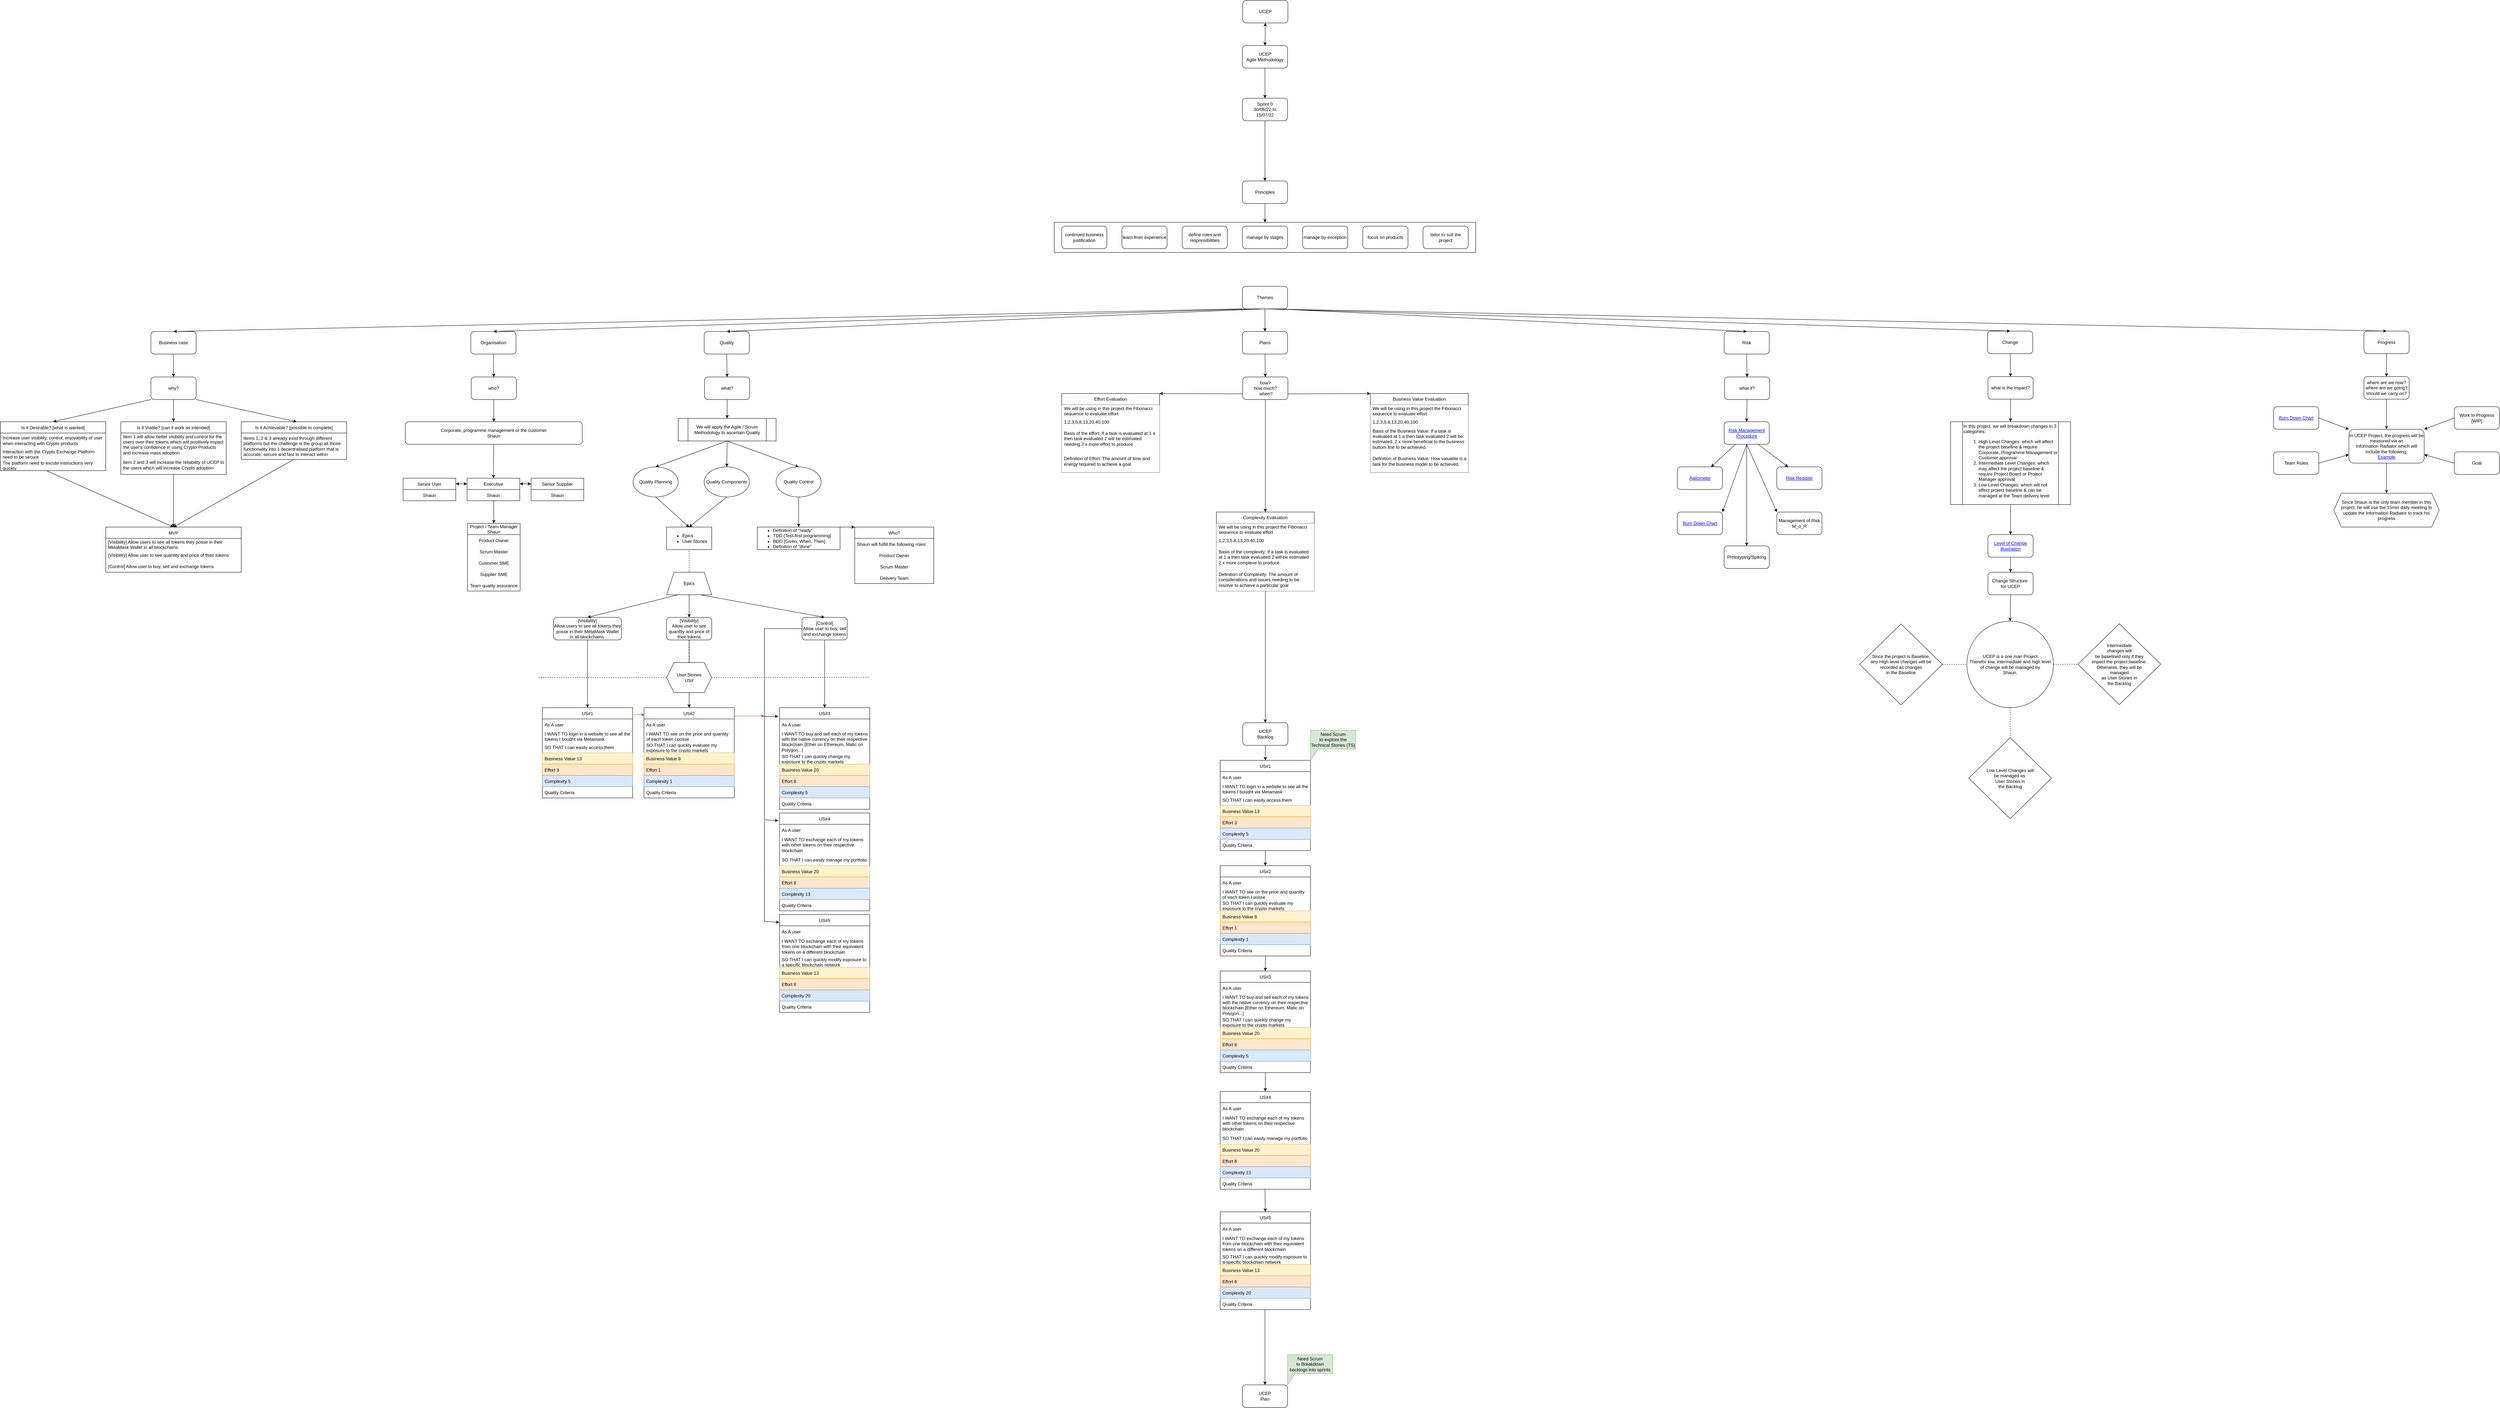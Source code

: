 <mxfile version="20.0.4" type="github">
  <diagram id="-xp2_UzYM689K54tnIvM" name="Page-1">
    <mxGraphModel dx="10510" dy="9055" grid="1" gridSize="10" guides="1" tooltips="1" connect="1" arrows="1" fold="1" page="1" pageScale="1" pageWidth="850" pageHeight="1100" math="0" shadow="0">
      <root>
        <mxCell id="0" />
        <mxCell id="1" parent="0" />
        <mxCell id="k1PRUhjrjEu_5gplpjs3-7" value="" style="endArrow=classic;html=1;rounded=0;exitX=0.5;exitY=1;exitDx=0;exitDy=0;entryX=0.5;entryY=0;entryDx=0;entryDy=0;" parent="1" source="XtWTOUynfwI3D9E_zNgG-32" target="k1PRUhjrjEu_5gplpjs3-6" edge="1">
          <mxGeometry width="50" height="50" relative="1" as="geometry">
            <mxPoint x="-220" y="1630" as="sourcePoint" />
            <mxPoint x="-170" y="1580" as="targetPoint" />
          </mxGeometry>
        </mxCell>
        <mxCell id="vRdH5xnazJ3HthhxBtj9-31" value="" style="endArrow=classic;html=1;rounded=0;exitX=0.5;exitY=1;exitDx=0;exitDy=0;" parent="1" source="vRdH5xnazJ3HthhxBtj9-3" target="vRdH5xnazJ3HthhxBtj9-25" edge="1">
          <mxGeometry width="50" height="50" relative="1" as="geometry">
            <mxPoint x="-1450" y="1800" as="sourcePoint" />
            <mxPoint x="-1400" y="1750" as="targetPoint" />
          </mxGeometry>
        </mxCell>
        <mxCell id="XtWTOUynfwI3D9E_zNgG-14" value="" style="rounded=0;whiteSpace=wrap;html=1;" parent="1" vertex="1">
          <mxGeometry x="-560" y="630" width="1120" height="80" as="geometry" />
        </mxCell>
        <mxCell id="XtWTOUynfwI3D9E_zNgG-5" value="Sprint 0&lt;br&gt;30/06/22 to&lt;br&gt;15/07/22" style="rounded=1;whiteSpace=wrap;html=1;" parent="1" vertex="1">
          <mxGeometry x="-60" y="300" width="120" height="60" as="geometry" />
        </mxCell>
        <mxCell id="XtWTOUynfwI3D9E_zNgG-6" value="Principles" style="rounded=1;whiteSpace=wrap;html=1;" parent="1" vertex="1">
          <mxGeometry x="-60" y="520" width="120" height="60" as="geometry" />
        </mxCell>
        <mxCell id="XtWTOUynfwI3D9E_zNgG-7" value="continued business justification" style="rounded=1;whiteSpace=wrap;html=1;" parent="1" vertex="1">
          <mxGeometry x="-540" y="640" width="120" height="60" as="geometry" />
        </mxCell>
        <mxCell id="XtWTOUynfwI3D9E_zNgG-8" value="learn from experience" style="rounded=1;whiteSpace=wrap;html=1;" parent="1" vertex="1">
          <mxGeometry x="-380" y="640" width="120" height="60" as="geometry" />
        </mxCell>
        <mxCell id="XtWTOUynfwI3D9E_zNgG-9" value="define roles and responsibilities" style="rounded=1;whiteSpace=wrap;html=1;" parent="1" vertex="1">
          <mxGeometry x="-220" y="640" width="120" height="60" as="geometry" />
        </mxCell>
        <mxCell id="XtWTOUynfwI3D9E_zNgG-10" value="manage by stages" style="rounded=1;whiteSpace=wrap;html=1;" parent="1" vertex="1">
          <mxGeometry x="-60" y="640" width="120" height="60" as="geometry" />
        </mxCell>
        <mxCell id="XtWTOUynfwI3D9E_zNgG-11" value="manage by exception" style="rounded=1;whiteSpace=wrap;html=1;" parent="1" vertex="1">
          <mxGeometry x="100" y="640" width="120" height="60" as="geometry" />
        </mxCell>
        <mxCell id="XtWTOUynfwI3D9E_zNgG-12" value="focus on products" style="rounded=1;whiteSpace=wrap;html=1;" parent="1" vertex="1">
          <mxGeometry x="260" y="640" width="120" height="60" as="geometry" />
        </mxCell>
        <mxCell id="XtWTOUynfwI3D9E_zNgG-13" value="tailor to suit the project" style="rounded=1;whiteSpace=wrap;html=1;" parent="1" vertex="1">
          <mxGeometry x="420" y="640" width="120" height="60" as="geometry" />
        </mxCell>
        <mxCell id="XtWTOUynfwI3D9E_zNgG-15" value="" style="endArrow=classic;html=1;rounded=0;entryX=0.5;entryY=0;entryDx=0;entryDy=0;exitX=0.5;exitY=1;exitDx=0;exitDy=0;" parent="1" source="XtWTOUynfwI3D9E_zNgG-6" target="XtWTOUynfwI3D9E_zNgG-14" edge="1">
          <mxGeometry width="50" height="50" relative="1" as="geometry">
            <mxPoint x="-320" y="530" as="sourcePoint" />
            <mxPoint x="-270" y="480" as="targetPoint" />
          </mxGeometry>
        </mxCell>
        <mxCell id="XtWTOUynfwI3D9E_zNgG-17" value="Themes" style="rounded=1;whiteSpace=wrap;html=1;" parent="1" vertex="1">
          <mxGeometry x="-60" y="800" width="120" height="60" as="geometry" />
        </mxCell>
        <mxCell id="XtWTOUynfwI3D9E_zNgG-18" value="Business case" style="rounded=1;whiteSpace=wrap;html=1;" parent="1" vertex="1">
          <mxGeometry x="-2960" y="920" width="120" height="60" as="geometry" />
        </mxCell>
        <mxCell id="XtWTOUynfwI3D9E_zNgG-19" value="Organisation" style="rounded=1;whiteSpace=wrap;html=1;" parent="1" vertex="1">
          <mxGeometry x="-2110" y="920" width="120" height="60" as="geometry" />
        </mxCell>
        <mxCell id="XtWTOUynfwI3D9E_zNgG-20" value="Quality" style="rounded=1;whiteSpace=wrap;html=1;" parent="1" vertex="1">
          <mxGeometry x="-1490" y="920" width="120" height="60" as="geometry" />
        </mxCell>
        <mxCell id="XtWTOUynfwI3D9E_zNgG-21" value="Plans" style="rounded=1;whiteSpace=wrap;html=1;" parent="1" vertex="1">
          <mxGeometry x="-60" y="920" width="120" height="60" as="geometry" />
        </mxCell>
        <mxCell id="XtWTOUynfwI3D9E_zNgG-22" value="Risk" style="rounded=1;whiteSpace=wrap;html=1;" parent="1" vertex="1">
          <mxGeometry x="1220" y="920" width="120" height="60" as="geometry" />
        </mxCell>
        <mxCell id="XtWTOUynfwI3D9E_zNgG-23" value="Change" style="rounded=1;whiteSpace=wrap;html=1;" parent="1" vertex="1">
          <mxGeometry x="1920" y="919" width="120" height="60" as="geometry" />
        </mxCell>
        <mxCell id="XtWTOUynfwI3D9E_zNgG-24" value="Progress" style="rounded=1;whiteSpace=wrap;html=1;" parent="1" vertex="1">
          <mxGeometry x="2920" y="919" width="120" height="60" as="geometry" />
        </mxCell>
        <mxCell id="XtWTOUynfwI3D9E_zNgG-25" value="Is it Desirable? [what is wanted]" style="swimlane;fontStyle=0;childLayout=stackLayout;horizontal=1;startSize=30;horizontalStack=0;resizeParent=1;resizeParentMax=0;resizeLast=0;collapsible=1;marginBottom=0;" parent="1" vertex="1">
          <mxGeometry x="-3360" y="1160" width="280" height="130" as="geometry">
            <mxRectangle x="-1600" y="1160" width="210" height="30" as="alternateBounds" />
          </mxGeometry>
        </mxCell>
        <mxCell id="XtWTOUynfwI3D9E_zNgG-26" value="Increase user visibility, control, enjoyability of user when interacting with Crypto products " style="text;strokeColor=none;fillColor=none;align=left;verticalAlign=middle;spacingLeft=4;spacingRight=4;overflow=hidden;points=[[0,0.5],[1,0.5]];portConstraint=eastwest;rotatable=0;whiteSpace=wrap;" parent="XtWTOUynfwI3D9E_zNgG-25" vertex="1">
          <mxGeometry y="30" width="280" height="40" as="geometry" />
        </mxCell>
        <mxCell id="XtWTOUynfwI3D9E_zNgG-27" value="Interaction with the Crypto Exchange Platform need to be secure" style="text;strokeColor=none;fillColor=none;align=left;verticalAlign=middle;spacingLeft=4;spacingRight=4;overflow=hidden;points=[[0,0.5],[1,0.5]];portConstraint=eastwest;rotatable=0;whiteSpace=wrap;" parent="XtWTOUynfwI3D9E_zNgG-25" vertex="1">
          <mxGeometry y="70" width="280" height="30" as="geometry" />
        </mxCell>
        <mxCell id="XtWTOUynfwI3D9E_zNgG-28" value="The platform need to excute instructions very quickly" style="text;strokeColor=none;fillColor=none;align=left;verticalAlign=middle;spacingLeft=4;spacingRight=4;overflow=hidden;points=[[0,0.5],[1,0.5]];portConstraint=eastwest;rotatable=0;whiteSpace=wrap;" parent="XtWTOUynfwI3D9E_zNgG-25" vertex="1">
          <mxGeometry y="100" width="280" height="30" as="geometry" />
        </mxCell>
        <mxCell id="XtWTOUynfwI3D9E_zNgG-29" value="why?" style="rounded=1;whiteSpace=wrap;html=1;" parent="1" vertex="1">
          <mxGeometry x="-2960" y="1041" width="120" height="60" as="geometry" />
        </mxCell>
        <mxCell id="XtWTOUynfwI3D9E_zNgG-30" value="who?" style="rounded=1;whiteSpace=wrap;html=1;" parent="1" vertex="1">
          <mxGeometry x="-2109" y="1041" width="120" height="60" as="geometry" />
        </mxCell>
        <mxCell id="XtWTOUynfwI3D9E_zNgG-31" value="what?" style="rounded=1;whiteSpace=wrap;html=1;" parent="1" vertex="1">
          <mxGeometry x="-1489" y="1041" width="120" height="60" as="geometry" />
        </mxCell>
        <mxCell id="XtWTOUynfwI3D9E_zNgG-32" value="how? &lt;br&gt;how much?&lt;br&gt;&amp;nbsp;when?" style="rounded=1;whiteSpace=wrap;html=1;" parent="1" vertex="1">
          <mxGeometry x="-59" y="1041" width="120" height="60" as="geometry" />
        </mxCell>
        <mxCell id="XtWTOUynfwI3D9E_zNgG-33" value="what if?" style="rounded=1;whiteSpace=wrap;html=1;" parent="1" vertex="1">
          <mxGeometry x="1221" y="1041" width="120" height="60" as="geometry" />
        </mxCell>
        <mxCell id="XtWTOUynfwI3D9E_zNgG-34" value="what is the impact?" style="rounded=1;whiteSpace=wrap;html=1;" parent="1" vertex="1">
          <mxGeometry x="1921" y="1040" width="120" height="60" as="geometry" />
        </mxCell>
        <mxCell id="XtWTOUynfwI3D9E_zNgG-35" value="where are we now?&lt;br&gt;where are we going?&lt;br&gt;should we carry on?" style="rounded=1;whiteSpace=wrap;html=1;" parent="1" vertex="1">
          <mxGeometry x="2920" y="1040" width="120" height="60" as="geometry" />
        </mxCell>
        <mxCell id="XtWTOUynfwI3D9E_zNgG-36" value="Is it Viable? [can it work as intended]" style="swimlane;fontStyle=0;childLayout=stackLayout;horizontal=1;startSize=30;horizontalStack=0;resizeParent=1;resizeParentMax=0;resizeLast=0;collapsible=1;marginBottom=0;" parent="1" vertex="1">
          <mxGeometry x="-3040" y="1160" width="280" height="140" as="geometry">
            <mxRectangle x="-1280" y="1160" width="240" height="30" as="alternateBounds" />
          </mxGeometry>
        </mxCell>
        <mxCell id="XtWTOUynfwI3D9E_zNgG-37" value="Item 1 will allow better visibility and control for the users over their tokens which will positively impact the user&#39;s confidence in using Crypto Products and increase mass adoption" style="text;strokeColor=none;fillColor=none;align=left;verticalAlign=middle;spacingLeft=4;spacingRight=4;overflow=hidden;points=[[0,0.5],[1,0.5]];portConstraint=eastwest;rotatable=0;whiteSpace=wrap;" parent="XtWTOUynfwI3D9E_zNgG-36" vertex="1">
          <mxGeometry y="30" width="280" height="60" as="geometry" />
        </mxCell>
        <mxCell id="XtWTOUynfwI3D9E_zNgG-38" value="Item 2 and 3 will increase the reliability of UCEP to the users which will increase Crypto adoption" style="text;strokeColor=none;fillColor=none;align=left;verticalAlign=middle;spacingLeft=4;spacingRight=4;overflow=hidden;points=[[0,0.5],[1,0.5]];portConstraint=eastwest;rotatable=0;whiteSpace=wrap;" parent="XtWTOUynfwI3D9E_zNgG-36" vertex="1">
          <mxGeometry y="90" width="280" height="50" as="geometry" />
        </mxCell>
        <mxCell id="XtWTOUynfwI3D9E_zNgG-40" value="Is it Achievable? [possible to complete]" style="swimlane;fontStyle=0;childLayout=stackLayout;horizontal=1;startSize=30;horizontalStack=0;resizeParent=1;resizeParentMax=0;resizeLast=0;collapsible=1;marginBottom=0;" parent="1" vertex="1">
          <mxGeometry x="-2720" y="1160" width="280" height="100" as="geometry">
            <mxRectangle x="-960" y="1160" width="250" height="30" as="alternateBounds" />
          </mxGeometry>
        </mxCell>
        <mxCell id="XtWTOUynfwI3D9E_zNgG-41" value="Items 1, 2 &amp; 3 already exist through different platforms but the challenge is the group all those functionality into 1 decentralised platform that is accurate, secure and fast to interact within " style="text;strokeColor=none;fillColor=none;align=left;verticalAlign=middle;spacingLeft=4;spacingRight=4;overflow=hidden;points=[[0,0.5],[1,0.5]];portConstraint=eastwest;rotatable=0;whiteSpace=wrap;" parent="XtWTOUynfwI3D9E_zNgG-40" vertex="1">
          <mxGeometry y="30" width="280" height="70" as="geometry" />
        </mxCell>
        <mxCell id="XtWTOUynfwI3D9E_zNgG-50" value="UCEP" style="rounded=1;whiteSpace=wrap;html=1;" parent="1" vertex="1">
          <mxGeometry x="-59" y="40" width="120" height="60" as="geometry" />
        </mxCell>
        <mxCell id="XtWTOUynfwI3D9E_zNgG-51" value="UCEP&lt;br&gt;Agile Methodology" style="rounded=1;whiteSpace=wrap;html=1;" parent="1" vertex="1">
          <mxGeometry x="-60" y="160" width="120" height="60" as="geometry" />
        </mxCell>
        <mxCell id="XtWTOUynfwI3D9E_zNgG-52" value="" style="endArrow=classic;html=1;rounded=0;entryX=0.5;entryY=0;entryDx=0;entryDy=0;exitX=0.5;exitY=1;exitDx=0;exitDy=0;" parent="1" source="XtWTOUynfwI3D9E_zNgG-51" target="XtWTOUynfwI3D9E_zNgG-5" edge="1">
          <mxGeometry width="50" height="50" relative="1" as="geometry">
            <mxPoint x="130" y="240" as="sourcePoint" />
            <mxPoint x="180" y="190" as="targetPoint" />
          </mxGeometry>
        </mxCell>
        <mxCell id="XtWTOUynfwI3D9E_zNgG-53" value="" style="endArrow=classic;startArrow=classic;html=1;rounded=0;entryX=0.5;entryY=1;entryDx=0;entryDy=0;exitX=0.5;exitY=0;exitDx=0;exitDy=0;" parent="1" source="XtWTOUynfwI3D9E_zNgG-51" target="XtWTOUynfwI3D9E_zNgG-50" edge="1">
          <mxGeometry width="50" height="50" relative="1" as="geometry">
            <mxPoint x="-120" y="150" as="sourcePoint" />
            <mxPoint x="-70" y="100" as="targetPoint" />
          </mxGeometry>
        </mxCell>
        <mxCell id="XtWTOUynfwI3D9E_zNgG-54" value="" style="endArrow=classic;html=1;rounded=0;exitX=0.5;exitY=1;exitDx=0;exitDy=0;" parent="1" source="XtWTOUynfwI3D9E_zNgG-5" target="XtWTOUynfwI3D9E_zNgG-6" edge="1">
          <mxGeometry width="50" height="50" relative="1" as="geometry">
            <mxPoint x="10" y="230.0" as="sourcePoint" />
            <mxPoint x="10" y="310.0" as="targetPoint" />
          </mxGeometry>
        </mxCell>
        <mxCell id="XtWTOUynfwI3D9E_zNgG-55" value="MVP" style="swimlane;fontStyle=0;childLayout=stackLayout;horizontal=1;startSize=30;horizontalStack=0;resizeParent=1;resizeParentMax=0;resizeLast=0;collapsible=1;marginBottom=0;" parent="1" vertex="1">
          <mxGeometry x="-3080" y="1440" width="360" height="120" as="geometry" />
        </mxCell>
        <mxCell id="iUvvFjzNi27CCmDbadeU-1" value="[Visibility] Allow users to see all tokens they posse in their MetaMask Wallet in all blockchains " style="text;strokeColor=none;fillColor=none;align=left;verticalAlign=middle;spacingLeft=4;spacingRight=4;overflow=hidden;points=[[0,0.5],[1,0.5]];portConstraint=eastwest;rotatable=0;whiteSpace=wrap;" parent="XtWTOUynfwI3D9E_zNgG-55" vertex="1">
          <mxGeometry y="30" width="360" height="30" as="geometry" />
        </mxCell>
        <mxCell id="iUvvFjzNi27CCmDbadeU-2" value="[Visibility] Allow user to see quantity and price of their tokens" style="text;strokeColor=none;fillColor=none;align=left;verticalAlign=middle;spacingLeft=4;spacingRight=4;overflow=hidden;points=[[0,0.5],[1,0.5]];portConstraint=eastwest;rotatable=0;whiteSpace=wrap;" parent="XtWTOUynfwI3D9E_zNgG-55" vertex="1">
          <mxGeometry y="60" width="360" height="30" as="geometry" />
        </mxCell>
        <mxCell id="iUvvFjzNi27CCmDbadeU-3" value="[Control] Allow user to buy, sell and exchange tokens" style="text;strokeColor=none;fillColor=none;align=left;verticalAlign=middle;spacingLeft=4;spacingRight=4;overflow=hidden;points=[[0,0.5],[1,0.5]];portConstraint=eastwest;rotatable=0;whiteSpace=wrap;" parent="XtWTOUynfwI3D9E_zNgG-55" vertex="1">
          <mxGeometry y="90" width="360" height="30" as="geometry" />
        </mxCell>
        <mxCell id="XtWTOUynfwI3D9E_zNgG-59" value="" style="endArrow=classic;html=1;rounded=0;entryX=0.5;entryY=0;entryDx=0;entryDy=0;exitX=0;exitY=1;exitDx=0;exitDy=0;" parent="1" source="XtWTOUynfwI3D9E_zNgG-29" target="XtWTOUynfwI3D9E_zNgG-25" edge="1">
          <mxGeometry width="50" height="50" relative="1" as="geometry">
            <mxPoint x="-3090" y="940" as="sourcePoint" />
            <mxPoint x="-3040" y="890" as="targetPoint" />
          </mxGeometry>
        </mxCell>
        <mxCell id="XtWTOUynfwI3D9E_zNgG-60" value="" style="endArrow=classic;html=1;rounded=0;exitX=0.5;exitY=1;exitDx=0;exitDy=0;" parent="1" source="XtWTOUynfwI3D9E_zNgG-29" target="XtWTOUynfwI3D9E_zNgG-36" edge="1">
          <mxGeometry width="50" height="50" relative="1" as="geometry">
            <mxPoint x="-2950" y="1111" as="sourcePoint" />
            <mxPoint x="-3210" y="1170" as="targetPoint" />
          </mxGeometry>
        </mxCell>
        <mxCell id="XtWTOUynfwI3D9E_zNgG-61" value="" style="endArrow=classic;html=1;rounded=0;exitX=1;exitY=1;exitDx=0;exitDy=0;entryX=0.527;entryY=0.001;entryDx=0;entryDy=0;entryPerimeter=0;" parent="1" source="XtWTOUynfwI3D9E_zNgG-29" target="XtWTOUynfwI3D9E_zNgG-40" edge="1">
          <mxGeometry width="50" height="50" relative="1" as="geometry">
            <mxPoint x="-2890" y="1111" as="sourcePoint" />
            <mxPoint x="-2890" y="1170" as="targetPoint" />
          </mxGeometry>
        </mxCell>
        <mxCell id="XtWTOUynfwI3D9E_zNgG-62" value="" style="endArrow=classic;html=1;rounded=0;entryX=0.5;entryY=0;entryDx=0;entryDy=0;exitX=0.438;exitY=1.006;exitDx=0;exitDy=0;exitPerimeter=0;" parent="1" source="XtWTOUynfwI3D9E_zNgG-28" target="XtWTOUynfwI3D9E_zNgG-55" edge="1">
          <mxGeometry width="50" height="50" relative="1" as="geometry">
            <mxPoint x="-3260" y="1190" as="sourcePoint" />
            <mxPoint x="-2880" y="1440" as="targetPoint" />
          </mxGeometry>
        </mxCell>
        <mxCell id="XtWTOUynfwI3D9E_zNgG-63" value="" style="endArrow=classic;html=1;rounded=0;entryX=0.5;entryY=0;entryDx=0;entryDy=0;exitX=0.5;exitY=1;exitDx=0;exitDy=0;" parent="1" source="XtWTOUynfwI3D9E_zNgG-36" target="XtWTOUynfwI3D9E_zNgG-55" edge="1">
          <mxGeometry width="50" height="50" relative="1" as="geometry">
            <mxPoint x="-2920" y="1200" as="sourcePoint" />
            <mxPoint x="-2890" y="1450" as="targetPoint" />
          </mxGeometry>
        </mxCell>
        <mxCell id="XtWTOUynfwI3D9E_zNgG-64" value="" style="endArrow=classic;html=1;rounded=0;exitX=0.5;exitY=1;exitDx=0;exitDy=0;entryX=0.5;entryY=0;entryDx=0;entryDy=0;" parent="1" source="XtWTOUynfwI3D9E_zNgG-40" target="XtWTOUynfwI3D9E_zNgG-55" edge="1">
          <mxGeometry width="50" height="50" relative="1" as="geometry">
            <mxPoint x="-2890" y="1310" as="sourcePoint" />
            <mxPoint x="-2830" y="1410" as="targetPoint" />
          </mxGeometry>
        </mxCell>
        <mxCell id="XtWTOUynfwI3D9E_zNgG-65" value="" style="endArrow=classic;html=1;rounded=0;entryX=0.5;entryY=0;entryDx=0;entryDy=0;exitX=0.5;exitY=1;exitDx=0;exitDy=0;" parent="1" source="XtWTOUynfwI3D9E_zNgG-18" target="XtWTOUynfwI3D9E_zNgG-29" edge="1">
          <mxGeometry width="50" height="50" relative="1" as="geometry">
            <mxPoint x="-3000" y="820" as="sourcePoint" />
            <mxPoint x="-2950" y="770" as="targetPoint" />
          </mxGeometry>
        </mxCell>
        <mxCell id="iUvvFjzNi27CCmDbadeU-4" value="" style="endArrow=classic;html=1;rounded=0;entryX=0.5;entryY=0;entryDx=0;entryDy=0;exitX=0;exitY=1;exitDx=0;exitDy=0;" parent="1" source="XtWTOUynfwI3D9E_zNgG-17" target="XtWTOUynfwI3D9E_zNgG-18" edge="1">
          <mxGeometry width="50" height="50" relative="1" as="geometry">
            <mxPoint x="-760" y="510" as="sourcePoint" />
            <mxPoint x="-710" y="460" as="targetPoint" />
          </mxGeometry>
        </mxCell>
        <mxCell id="iaCH7gc9dJWfAc2DTMmz-1" value="" style="endArrow=classic;html=1;rounded=0;entryX=0.5;entryY=0;entryDx=0;entryDy=0;exitX=0.25;exitY=1;exitDx=0;exitDy=0;" parent="1" source="XtWTOUynfwI3D9E_zNgG-17" target="XtWTOUynfwI3D9E_zNgG-19" edge="1">
          <mxGeometry width="50" height="50" relative="1" as="geometry">
            <mxPoint x="-550" y="1140" as="sourcePoint" />
            <mxPoint x="-500" y="1090" as="targetPoint" />
          </mxGeometry>
        </mxCell>
        <mxCell id="iaCH7gc9dJWfAc2DTMmz-2" value="" style="endArrow=classic;html=1;rounded=0;entryX=0.5;entryY=0;entryDx=0;entryDy=0;exitX=0.5;exitY=1;exitDx=0;exitDy=0;" parent="1" source="XtWTOUynfwI3D9E_zNgG-19" target="XtWTOUynfwI3D9E_zNgG-30" edge="1">
          <mxGeometry width="50" height="50" relative="1" as="geometry">
            <mxPoint x="-2050" y="990" as="sourcePoint" />
            <mxPoint x="-2240" y="980" as="targetPoint" />
          </mxGeometry>
        </mxCell>
        <mxCell id="iaCH7gc9dJWfAc2DTMmz-7" value="Senior User" style="swimlane;fontStyle=0;childLayout=stackLayout;horizontal=1;startSize=30;horizontalStack=0;resizeParent=1;resizeParentMax=0;resizeLast=0;collapsible=1;marginBottom=0;" parent="1" vertex="1">
          <mxGeometry x="-2290" y="1310" width="140" height="60" as="geometry" />
        </mxCell>
        <mxCell id="iaCH7gc9dJWfAc2DTMmz-8" value="Shaun" style="text;strokeColor=none;fillColor=none;align=center;verticalAlign=middle;spacingLeft=4;spacingRight=4;overflow=hidden;points=[[0,0.5],[1,0.5]];portConstraint=eastwest;rotatable=0;" parent="iaCH7gc9dJWfAc2DTMmz-7" vertex="1">
          <mxGeometry y="30" width="140" height="30" as="geometry" />
        </mxCell>
        <mxCell id="iaCH7gc9dJWfAc2DTMmz-11" value="Executive" style="swimlane;fontStyle=0;childLayout=stackLayout;horizontal=1;startSize=30;horizontalStack=0;resizeParent=1;resizeParentMax=0;resizeLast=0;collapsible=1;marginBottom=0;" parent="1" vertex="1">
          <mxGeometry x="-2120" y="1310" width="140" height="60" as="geometry" />
        </mxCell>
        <mxCell id="iaCH7gc9dJWfAc2DTMmz-12" value="Shaun" style="text;strokeColor=none;fillColor=none;align=center;verticalAlign=middle;spacingLeft=4;spacingRight=4;overflow=hidden;points=[[0,0.5],[1,0.5]];portConstraint=eastwest;rotatable=0;" parent="iaCH7gc9dJWfAc2DTMmz-11" vertex="1">
          <mxGeometry y="30" width="140" height="30" as="geometry" />
        </mxCell>
        <mxCell id="iaCH7gc9dJWfAc2DTMmz-13" value="Senior Supplier" style="swimlane;fontStyle=0;childLayout=stackLayout;horizontal=1;startSize=30;horizontalStack=0;resizeParent=1;resizeParentMax=0;resizeLast=0;collapsible=1;marginBottom=0;" parent="1" vertex="1">
          <mxGeometry x="-1950" y="1310" width="140" height="60" as="geometry" />
        </mxCell>
        <mxCell id="iaCH7gc9dJWfAc2DTMmz-14" value="Shaun" style="text;strokeColor=none;fillColor=none;align=center;verticalAlign=middle;spacingLeft=4;spacingRight=4;overflow=hidden;points=[[0,0.5],[1,0.5]];portConstraint=eastwest;rotatable=0;" parent="iaCH7gc9dJWfAc2DTMmz-13" vertex="1">
          <mxGeometry y="30" width="140" height="30" as="geometry" />
        </mxCell>
        <mxCell id="iaCH7gc9dJWfAc2DTMmz-15" value="Project / Team Manager&#xa;Shaun" style="swimlane;fontStyle=0;childLayout=stackLayout;horizontal=1;startSize=30;horizontalStack=0;resizeParent=1;resizeParentMax=0;resizeLast=0;collapsible=1;marginBottom=0;" parent="1" vertex="1">
          <mxGeometry x="-2119" y="1430" width="140" height="180" as="geometry" />
        </mxCell>
        <mxCell id="Typ8SdLC9rbJ4DN7pZdF-2" value="Product Owner" style="text;strokeColor=none;fillColor=none;align=center;verticalAlign=middle;spacingLeft=4;spacingRight=4;overflow=hidden;points=[[0,0.5],[1,0.5]];portConstraint=eastwest;rotatable=0;" parent="iaCH7gc9dJWfAc2DTMmz-15" vertex="1">
          <mxGeometry y="30" width="140" height="30" as="geometry" />
        </mxCell>
        <mxCell id="iaCH7gc9dJWfAc2DTMmz-18" value="Scrum Master" style="text;strokeColor=none;fillColor=none;align=center;verticalAlign=middle;spacingLeft=4;spacingRight=4;overflow=hidden;points=[[0,0.5],[1,0.5]];portConstraint=eastwest;rotatable=0;" parent="iaCH7gc9dJWfAc2DTMmz-15" vertex="1">
          <mxGeometry y="60" width="140" height="30" as="geometry" />
        </mxCell>
        <mxCell id="iaCH7gc9dJWfAc2DTMmz-16" value="Customer SME" style="text;strokeColor=none;fillColor=none;align=center;verticalAlign=middle;spacingLeft=4;spacingRight=4;overflow=hidden;points=[[0,0.5],[1,0.5]];portConstraint=eastwest;rotatable=0;" parent="iaCH7gc9dJWfAc2DTMmz-15" vertex="1">
          <mxGeometry y="90" width="140" height="30" as="geometry" />
        </mxCell>
        <mxCell id="iaCH7gc9dJWfAc2DTMmz-17" value="Supplier SME" style="text;strokeColor=none;fillColor=none;align=center;verticalAlign=middle;spacingLeft=4;spacingRight=4;overflow=hidden;points=[[0,0.5],[1,0.5]];portConstraint=eastwest;rotatable=0;" parent="iaCH7gc9dJWfAc2DTMmz-15" vertex="1">
          <mxGeometry y="120" width="140" height="30" as="geometry" />
        </mxCell>
        <mxCell id="Typ8SdLC9rbJ4DN7pZdF-1" value="Team quality assurance" style="text;strokeColor=none;fillColor=none;align=center;verticalAlign=middle;spacingLeft=4;spacingRight=4;overflow=hidden;points=[[0,0.5],[1,0.5]];portConstraint=eastwest;rotatable=0;" parent="iaCH7gc9dJWfAc2DTMmz-15" vertex="1">
          <mxGeometry y="150" width="140" height="30" as="geometry" />
        </mxCell>
        <mxCell id="iaCH7gc9dJWfAc2DTMmz-22" value="" style="endArrow=classic;html=1;rounded=0;entryX=0.5;entryY=0;entryDx=0;entryDy=0;exitX=0.507;exitY=0.967;exitDx=0;exitDy=0;exitPerimeter=0;" parent="1" source="iaCH7gc9dJWfAc2DTMmz-12" target="iaCH7gc9dJWfAc2DTMmz-15" edge="1">
          <mxGeometry width="50" height="50" relative="1" as="geometry">
            <mxPoint x="-2590" y="1430" as="sourcePoint" />
            <mxPoint x="-2050" y="1430" as="targetPoint" />
          </mxGeometry>
        </mxCell>
        <mxCell id="iaCH7gc9dJWfAc2DTMmz-23" value="" style="endArrow=classic;startArrow=classic;html=1;rounded=0;entryX=0;entryY=0.25;entryDx=0;entryDy=0;exitX=1;exitY=0.25;exitDx=0;exitDy=0;" parent="1" source="iaCH7gc9dJWfAc2DTMmz-7" target="iaCH7gc9dJWfAc2DTMmz-11" edge="1">
          <mxGeometry width="50" height="50" relative="1" as="geometry">
            <mxPoint x="-2410" y="1450" as="sourcePoint" />
            <mxPoint x="-2360" y="1400" as="targetPoint" />
          </mxGeometry>
        </mxCell>
        <mxCell id="iaCH7gc9dJWfAc2DTMmz-24" value="" style="endArrow=classic;startArrow=classic;html=1;rounded=0;entryX=0;entryY=0.25;entryDx=0;entryDy=0;exitX=1;exitY=0.25;exitDx=0;exitDy=0;" parent="1" source="iaCH7gc9dJWfAc2DTMmz-11" target="iaCH7gc9dJWfAc2DTMmz-13" edge="1">
          <mxGeometry width="50" height="50" relative="1" as="geometry">
            <mxPoint x="-2430" y="1460" as="sourcePoint" />
            <mxPoint x="-2380" y="1410" as="targetPoint" />
          </mxGeometry>
        </mxCell>
        <mxCell id="iaCH7gc9dJWfAc2DTMmz-25" value="Corporate, programme management or the customer&lt;br&gt;Shaun" style="rounded=1;whiteSpace=wrap;html=1;" parent="1" vertex="1">
          <mxGeometry x="-2284" y="1160" width="470" height="60" as="geometry" />
        </mxCell>
        <mxCell id="iaCH7gc9dJWfAc2DTMmz-26" value="" style="endArrow=classic;html=1;rounded=0;entryX=0.5;entryY=0;entryDx=0;entryDy=0;exitX=0.5;exitY=1;exitDx=0;exitDy=0;" parent="1" source="XtWTOUynfwI3D9E_zNgG-30" target="iaCH7gc9dJWfAc2DTMmz-25" edge="1">
          <mxGeometry width="50" height="50" relative="1" as="geometry">
            <mxPoint x="-2290" y="1100" as="sourcePoint" />
            <mxPoint x="-2240" y="1050" as="targetPoint" />
          </mxGeometry>
        </mxCell>
        <mxCell id="iaCH7gc9dJWfAc2DTMmz-27" value="" style="endArrow=classic;html=1;rounded=0;entryX=0.5;entryY=0;entryDx=0;entryDy=0;exitX=0.5;exitY=1;exitDx=0;exitDy=0;" parent="1" source="iaCH7gc9dJWfAc2DTMmz-25" target="iaCH7gc9dJWfAc2DTMmz-11" edge="1">
          <mxGeometry width="50" height="50" relative="1" as="geometry">
            <mxPoint x="-2240" y="1300" as="sourcePoint" />
            <mxPoint x="-2190" y="1250" as="targetPoint" />
          </mxGeometry>
        </mxCell>
        <mxCell id="Typ8SdLC9rbJ4DN7pZdF-3" value="" style="endArrow=classic;html=1;rounded=0;entryX=0.5;entryY=0;entryDx=0;entryDy=0;exitX=0.5;exitY=1;exitDx=0;exitDy=0;" parent="1" source="XtWTOUynfwI3D9E_zNgG-20" target="XtWTOUynfwI3D9E_zNgG-31" edge="1">
          <mxGeometry width="50" height="50" relative="1" as="geometry">
            <mxPoint x="-1620" y="1060" as="sourcePoint" />
            <mxPoint x="-1570" y="1010" as="targetPoint" />
          </mxGeometry>
        </mxCell>
        <mxCell id="Typ8SdLC9rbJ4DN7pZdF-4" value="" style="endArrow=classic;html=1;rounded=0;entryX=0.5;entryY=0;entryDx=0;entryDy=0;exitX=0.5;exitY=1;exitDx=0;exitDy=0;" parent="1" source="XtWTOUynfwI3D9E_zNgG-17" target="XtWTOUynfwI3D9E_zNgG-20" edge="1">
          <mxGeometry width="50" height="50" relative="1" as="geometry">
            <mxPoint x="-300" y="950" as="sourcePoint" />
            <mxPoint x="-250" y="900" as="targetPoint" />
          </mxGeometry>
        </mxCell>
        <mxCell id="Typ8SdLC9rbJ4DN7pZdF-5" value="We will apply the Agile / Scrum Methodology to ascertain Quality" style="shape=process;whiteSpace=wrap;html=1;backgroundOutline=1;" parent="1" vertex="1">
          <mxGeometry x="-1559" y="1151" width="260" height="60" as="geometry" />
        </mxCell>
        <mxCell id="Typ8SdLC9rbJ4DN7pZdF-6" value="" style="endArrow=classic;html=1;rounded=0;entryX=0.5;entryY=0;entryDx=0;entryDy=0;exitX=0.5;exitY=1;exitDx=0;exitDy=0;" parent="1" source="XtWTOUynfwI3D9E_zNgG-31" target="Typ8SdLC9rbJ4DN7pZdF-5" edge="1">
          <mxGeometry width="50" height="50" relative="1" as="geometry">
            <mxPoint x="-1720" y="1040" as="sourcePoint" />
            <mxPoint x="-1670" y="990" as="targetPoint" />
          </mxGeometry>
        </mxCell>
        <mxCell id="Typ8SdLC9rbJ4DN7pZdF-11" value="Quality Planning" style="ellipse;whiteSpace=wrap;html=1;" parent="1" vertex="1">
          <mxGeometry x="-1679" y="1280" width="120" height="80" as="geometry" />
        </mxCell>
        <mxCell id="Typ8SdLC9rbJ4DN7pZdF-12" value="Quality Components" style="ellipse;whiteSpace=wrap;html=1;" parent="1" vertex="1">
          <mxGeometry x="-1490" y="1280" width="120" height="80" as="geometry" />
        </mxCell>
        <mxCell id="Typ8SdLC9rbJ4DN7pZdF-13" value="Quality Control" style="ellipse;whiteSpace=wrap;html=1;" parent="1" vertex="1">
          <mxGeometry x="-1299" y="1280" width="120" height="80" as="geometry" />
        </mxCell>
        <mxCell id="Typ8SdLC9rbJ4DN7pZdF-14" value="" style="endArrow=classic;html=1;rounded=0;entryX=0.5;entryY=0;entryDx=0;entryDy=0;exitX=0.5;exitY=1;exitDx=0;exitDy=0;" parent="1" source="Typ8SdLC9rbJ4DN7pZdF-5" target="Typ8SdLC9rbJ4DN7pZdF-11" edge="1">
          <mxGeometry width="50" height="50" relative="1" as="geometry">
            <mxPoint x="-1530" y="1280" as="sourcePoint" />
            <mxPoint x="-1480" y="1230" as="targetPoint" />
          </mxGeometry>
        </mxCell>
        <mxCell id="Typ8SdLC9rbJ4DN7pZdF-15" value="" style="endArrow=classic;html=1;rounded=0;exitX=0.5;exitY=1;exitDx=0;exitDy=0;entryX=0.5;entryY=0;entryDx=0;entryDy=0;" parent="1" source="Typ8SdLC9rbJ4DN7pZdF-5" target="Typ8SdLC9rbJ4DN7pZdF-12" edge="1">
          <mxGeometry width="50" height="50" relative="1" as="geometry">
            <mxPoint x="-1350" y="1280" as="sourcePoint" />
            <mxPoint x="-1300" y="1230" as="targetPoint" />
          </mxGeometry>
        </mxCell>
        <mxCell id="Typ8SdLC9rbJ4DN7pZdF-16" value="" style="endArrow=classic;html=1;rounded=0;exitX=0.5;exitY=1;exitDx=0;exitDy=0;entryX=0.5;entryY=0;entryDx=0;entryDy=0;" parent="1" source="Typ8SdLC9rbJ4DN7pZdF-5" target="Typ8SdLC9rbJ4DN7pZdF-13" edge="1">
          <mxGeometry width="50" height="50" relative="1" as="geometry">
            <mxPoint x="-1419" y="1221" as="sourcePoint" />
            <mxPoint x="-1420" y="1290" as="targetPoint" />
          </mxGeometry>
        </mxCell>
        <mxCell id="Typ8SdLC9rbJ4DN7pZdF-17" value="&lt;blockquote style=&quot;margin: 0 0 0 40px; border: none; padding: 0px;&quot;&gt;&lt;/blockquote&gt;&lt;ul&gt;&lt;li&gt;&lt;span style=&quot;background-color: initial;&quot;&gt;Epics&lt;/span&gt;&lt;/li&gt;&lt;li&gt;&lt;span style=&quot;background-color: initial;&quot;&gt;User Stories&lt;/span&gt;&lt;/li&gt;&lt;/ul&gt;" style="rounded=0;whiteSpace=wrap;html=1;align=left;" parent="1" vertex="1">
          <mxGeometry x="-1590" y="1440" width="120" height="60" as="geometry" />
        </mxCell>
        <mxCell id="Typ8SdLC9rbJ4DN7pZdF-18" value="&lt;blockquote style=&quot;margin: 0 0 0 40px; border: none; padding: 0px;&quot;&gt;&lt;/blockquote&gt;&lt;ul&gt;&lt;li&gt;Definition of &quot;ready&quot;&lt;/li&gt;&lt;li&gt;TDD [Test-first programming]&lt;/li&gt;&lt;li&gt;BDD [Given, When, Then]&lt;/li&gt;&lt;li&gt;Definition of &quot;done&quot;&lt;/li&gt;&lt;/ul&gt;" style="rounded=0;whiteSpace=wrap;html=1;align=left;" parent="1" vertex="1">
          <mxGeometry x="-1349" y="1440" width="220" height="60" as="geometry" />
        </mxCell>
        <mxCell id="Typ8SdLC9rbJ4DN7pZdF-19" value="" style="endArrow=classic;html=1;rounded=0;exitX=0.5;exitY=1;exitDx=0;exitDy=0;entryX=0.5;entryY=0;entryDx=0;entryDy=0;" parent="1" source="Typ8SdLC9rbJ4DN7pZdF-11" target="Typ8SdLC9rbJ4DN7pZdF-17" edge="1">
          <mxGeometry width="50" height="50" relative="1" as="geometry">
            <mxPoint x="-1720" y="1490" as="sourcePoint" />
            <mxPoint x="-1550" y="1440" as="targetPoint" />
          </mxGeometry>
        </mxCell>
        <mxCell id="Typ8SdLC9rbJ4DN7pZdF-20" value="" style="endArrow=classic;html=1;rounded=0;exitX=0.5;exitY=1;exitDx=0;exitDy=0;entryX=0.5;entryY=0;entryDx=0;entryDy=0;" parent="1" source="Typ8SdLC9rbJ4DN7pZdF-12" target="Typ8SdLC9rbJ4DN7pZdF-17" edge="1">
          <mxGeometry width="50" height="50" relative="1" as="geometry">
            <mxPoint x="-1609" y="1370" as="sourcePoint" />
            <mxPoint x="-1540" y="1450" as="targetPoint" />
          </mxGeometry>
        </mxCell>
        <mxCell id="Typ8SdLC9rbJ4DN7pZdF-21" value="" style="endArrow=classic;html=1;rounded=0;exitX=0.5;exitY=1;exitDx=0;exitDy=0;entryX=0.5;entryY=0;entryDx=0;entryDy=0;" parent="1" source="Typ8SdLC9rbJ4DN7pZdF-13" target="Typ8SdLC9rbJ4DN7pZdF-18" edge="1">
          <mxGeometry width="50" height="50" relative="1" as="geometry">
            <mxPoint x="-1420" y="1370" as="sourcePoint" />
            <mxPoint x="-1520" y="1450" as="targetPoint" />
          </mxGeometry>
        </mxCell>
        <mxCell id="vRdH5xnazJ3HthhxBtj9-2" value="&lt;span style=&quot;text-align: left;&quot;&gt;[Visibility] &lt;br&gt;Allow users to see all tokens they posse in their MetaMask Wallet in all blockchains&amp;nbsp;&lt;/span&gt;" style="rounded=1;whiteSpace=wrap;html=1;" parent="1" vertex="1">
          <mxGeometry x="-1890" y="1680" width="180" height="60" as="geometry" />
        </mxCell>
        <mxCell id="vRdH5xnazJ3HthhxBtj9-3" value="&lt;span style=&quot;text-align: left;&quot;&gt;[Visibility] &lt;br&gt;Allow user to see quantity and price of their tokens&lt;/span&gt;" style="rounded=1;whiteSpace=wrap;html=1;" parent="1" vertex="1">
          <mxGeometry x="-1590" y="1680" width="120" height="60" as="geometry" />
        </mxCell>
        <mxCell id="vRdH5xnazJ3HthhxBtj9-4" value="&lt;span style=&quot;text-align: left;&quot;&gt;[Control] &lt;br&gt;Allow user to buy, sell and exchange tokens&lt;/span&gt;" style="rounded=1;whiteSpace=wrap;html=1;" parent="1" vertex="1">
          <mxGeometry x="-1230" y="1680" width="120" height="60" as="geometry" />
        </mxCell>
        <mxCell id="vRdH5xnazJ3HthhxBtj9-7" value="Epics" style="shape=trapezoid;perimeter=trapezoidPerimeter;whiteSpace=wrap;html=1;fixedSize=1;" parent="1" vertex="1">
          <mxGeometry x="-1590" y="1560" width="120" height="60" as="geometry" />
        </mxCell>
        <mxCell id="vRdH5xnazJ3HthhxBtj9-8" value="User Stories&lt;br&gt;US#" style="shape=hexagon;perimeter=hexagonPerimeter2;whiteSpace=wrap;html=1;fixedSize=1;" parent="1" vertex="1">
          <mxGeometry x="-1590" y="1800" width="120" height="80" as="geometry" />
        </mxCell>
        <mxCell id="vRdH5xnazJ3HthhxBtj9-9" value="" style="endArrow=classic;html=1;rounded=0;entryX=0.5;entryY=0;entryDx=0;entryDy=0;exitX=0.25;exitY=1;exitDx=0;exitDy=0;" parent="1" source="vRdH5xnazJ3HthhxBtj9-7" target="vRdH5xnazJ3HthhxBtj9-2" edge="1">
          <mxGeometry width="50" height="50" relative="1" as="geometry">
            <mxPoint x="-1800" y="1580" as="sourcePoint" />
            <mxPoint x="-1750" y="1530" as="targetPoint" />
          </mxGeometry>
        </mxCell>
        <mxCell id="vRdH5xnazJ3HthhxBtj9-10" value="" style="endArrow=classic;html=1;rounded=0;exitX=0.5;exitY=1;exitDx=0;exitDy=0;" parent="1" source="vRdH5xnazJ3HthhxBtj9-7" target="vRdH5xnazJ3HthhxBtj9-3" edge="1">
          <mxGeometry width="50" height="50" relative="1" as="geometry">
            <mxPoint x="-1550" y="1630.0" as="sourcePoint" />
            <mxPoint x="-1790" y="1690" as="targetPoint" />
          </mxGeometry>
        </mxCell>
        <mxCell id="vRdH5xnazJ3HthhxBtj9-11" value="" style="endArrow=classic;html=1;rounded=0;exitX=0.75;exitY=1;exitDx=0;exitDy=0;entryX=0.5;entryY=0;entryDx=0;entryDy=0;" parent="1" source="vRdH5xnazJ3HthhxBtj9-7" target="vRdH5xnazJ3HthhxBtj9-4" edge="1">
          <mxGeometry width="50" height="50" relative="1" as="geometry">
            <mxPoint x="-1520" y="1630.0" as="sourcePoint" />
            <mxPoint x="-1520" y="1690" as="targetPoint" />
          </mxGeometry>
        </mxCell>
        <mxCell id="vRdH5xnazJ3HthhxBtj9-14" value="" style="endArrow=none;dashed=1;html=1;dashPattern=1 3;strokeWidth=2;rounded=0;entryX=0.5;entryY=1;entryDx=0;entryDy=0;exitX=0.5;exitY=0;exitDx=0;exitDy=0;" parent="1" source="vRdH5xnazJ3HthhxBtj9-8" target="vRdH5xnazJ3HthhxBtj9-3" edge="1">
          <mxGeometry width="50" height="50" relative="1" as="geometry">
            <mxPoint x="-1430" y="1840" as="sourcePoint" />
            <mxPoint x="-1380" y="1790" as="targetPoint" />
          </mxGeometry>
        </mxCell>
        <mxCell id="vRdH5xnazJ3HthhxBtj9-16" value="" style="endArrow=none;dashed=1;html=1;rounded=0;" parent="1" target="vRdH5xnazJ3HthhxBtj9-8" edge="1">
          <mxGeometry width="50" height="50" relative="1" as="geometry">
            <mxPoint x="-1930" y="1840" as="sourcePoint" />
            <mxPoint x="-1820" y="1790" as="targetPoint" />
          </mxGeometry>
        </mxCell>
        <mxCell id="vRdH5xnazJ3HthhxBtj9-17" value="" style="endArrow=none;dashed=1;html=1;rounded=0;exitX=1;exitY=0.5;exitDx=0;exitDy=0;" parent="1" source="vRdH5xnazJ3HthhxBtj9-8" edge="1">
          <mxGeometry width="50" height="50" relative="1" as="geometry">
            <mxPoint x="-1440" y="1839.66" as="sourcePoint" />
            <mxPoint x="-1050" y="1839" as="targetPoint" />
          </mxGeometry>
        </mxCell>
        <mxCell id="vRdH5xnazJ3HthhxBtj9-18" value="" style="endArrow=classic;html=1;rounded=0;exitX=0.5;exitY=1;exitDx=0;exitDy=0;entryX=0.5;entryY=0;entryDx=0;entryDy=0;" parent="1" source="vRdH5xnazJ3HthhxBtj9-2" target="vRdH5xnazJ3HthhxBtj9-19" edge="1">
          <mxGeometry width="50" height="50" relative="1" as="geometry">
            <mxPoint x="-1850" y="1950" as="sourcePoint" />
            <mxPoint x="-1800" y="1900" as="targetPoint" />
          </mxGeometry>
        </mxCell>
        <mxCell id="vRdH5xnazJ3HthhxBtj9-19" value="US#1" style="swimlane;fontStyle=0;childLayout=stackLayout;horizontal=1;startSize=30;horizontalStack=0;resizeParent=1;resizeParentMax=0;resizeLast=0;collapsible=1;marginBottom=0;" parent="1" vertex="1">
          <mxGeometry x="-1920" y="1920" width="240" height="240" as="geometry">
            <mxRectangle x="-1190" y="1920" width="70" height="30" as="alternateBounds" />
          </mxGeometry>
        </mxCell>
        <mxCell id="vRdH5xnazJ3HthhxBtj9-20" value="As A user" style="text;strokeColor=none;fillColor=none;align=left;verticalAlign=middle;spacingLeft=4;spacingRight=4;overflow=hidden;points=[[0,0.5],[1,0.5]];portConstraint=eastwest;rotatable=0;" parent="vRdH5xnazJ3HthhxBtj9-19" vertex="1">
          <mxGeometry y="30" width="240" height="30" as="geometry" />
        </mxCell>
        <mxCell id="vRdH5xnazJ3HthhxBtj9-21" value="I WANT TO login in a website to see all the tokens I bought via Metamask" style="text;strokeColor=none;fillColor=none;align=left;verticalAlign=middle;spacingLeft=4;spacingRight=4;overflow=hidden;points=[[0,0.5],[1,0.5]];portConstraint=eastwest;rotatable=0;whiteSpace=wrap;" parent="vRdH5xnazJ3HthhxBtj9-19" vertex="1">
          <mxGeometry y="60" width="240" height="30" as="geometry" />
        </mxCell>
        <mxCell id="vRdH5xnazJ3HthhxBtj9-22" value="SO THAT I can easily access them" style="text;strokeColor=none;fillColor=none;align=left;verticalAlign=middle;spacingLeft=4;spacingRight=4;overflow=hidden;points=[[0,0.5],[1,0.5]];portConstraint=eastwest;rotatable=0;" parent="vRdH5xnazJ3HthhxBtj9-19" vertex="1">
          <mxGeometry y="90" width="240" height="30" as="geometry" />
        </mxCell>
        <mxCell id="vRdH5xnazJ3HthhxBtj9-23" value="Business Value 13" style="text;strokeColor=#d6b656;fillColor=#fff2cc;align=left;verticalAlign=middle;spacingLeft=4;spacingRight=4;overflow=hidden;points=[[0,0.5],[1,0.5]];portConstraint=eastwest;rotatable=0;" parent="vRdH5xnazJ3HthhxBtj9-19" vertex="1">
          <mxGeometry y="120" width="240" height="30" as="geometry" />
        </mxCell>
        <mxCell id="vRdH5xnazJ3HthhxBtj9-24" value="Effort 3" style="text;strokeColor=#d79b00;fillColor=#ffe6cc;align=left;verticalAlign=middle;spacingLeft=4;spacingRight=4;overflow=hidden;points=[[0,0.5],[1,0.5]];portConstraint=eastwest;rotatable=0;" parent="vRdH5xnazJ3HthhxBtj9-19" vertex="1">
          <mxGeometry y="150" width="240" height="30" as="geometry" />
        </mxCell>
        <mxCell id="k1PRUhjrjEu_5gplpjs3-1" value="Complexity 5" style="text;strokeColor=#6c8ebf;fillColor=#dae8fc;align=left;verticalAlign=middle;spacingLeft=4;spacingRight=4;overflow=hidden;points=[[0,0.5],[1,0.5]];portConstraint=eastwest;rotatable=0;" parent="vRdH5xnazJ3HthhxBtj9-19" vertex="1">
          <mxGeometry y="180" width="240" height="30" as="geometry" />
        </mxCell>
        <mxCell id="vRdH5xnazJ3HthhxBtj9-32" value="Quality Criteria" style="text;strokeColor=none;fillColor=none;align=left;verticalAlign=middle;spacingLeft=4;spacingRight=4;overflow=hidden;points=[[0,0.5],[1,0.5]];portConstraint=eastwest;rotatable=0;" parent="vRdH5xnazJ3HthhxBtj9-19" vertex="1">
          <mxGeometry y="210" width="240" height="30" as="geometry" />
        </mxCell>
        <mxCell id="vRdH5xnazJ3HthhxBtj9-25" value="US#2" style="swimlane;fontStyle=0;childLayout=stackLayout;horizontal=1;startSize=30;horizontalStack=0;resizeParent=1;resizeParentMax=0;resizeLast=0;collapsible=1;marginBottom=0;" parent="1" vertex="1">
          <mxGeometry x="-1650" y="1920" width="240" height="240" as="geometry">
            <mxRectangle x="-1190" y="1920" width="70" height="30" as="alternateBounds" />
          </mxGeometry>
        </mxCell>
        <mxCell id="vRdH5xnazJ3HthhxBtj9-26" value="As A user" style="text;strokeColor=none;fillColor=none;align=left;verticalAlign=middle;spacingLeft=4;spacingRight=4;overflow=hidden;points=[[0,0.5],[1,0.5]];portConstraint=eastwest;rotatable=0;" parent="vRdH5xnazJ3HthhxBtj9-25" vertex="1">
          <mxGeometry y="30" width="240" height="30" as="geometry" />
        </mxCell>
        <mxCell id="vRdH5xnazJ3HthhxBtj9-27" value="I WANT TO see on the price and quantity of each token I posse" style="text;strokeColor=none;fillColor=none;align=left;verticalAlign=middle;spacingLeft=4;spacingRight=4;overflow=hidden;points=[[0,0.5],[1,0.5]];portConstraint=eastwest;rotatable=0;whiteSpace=wrap;" parent="vRdH5xnazJ3HthhxBtj9-25" vertex="1">
          <mxGeometry y="60" width="240" height="30" as="geometry" />
        </mxCell>
        <mxCell id="vRdH5xnazJ3HthhxBtj9-28" value="SO THAT I can quickly evaluate my exposure to the crypto markets" style="text;strokeColor=none;fillColor=none;align=left;verticalAlign=middle;spacingLeft=4;spacingRight=4;overflow=hidden;points=[[0,0.5],[1,0.5]];portConstraint=eastwest;rotatable=0;whiteSpace=wrap;" parent="vRdH5xnazJ3HthhxBtj9-25" vertex="1">
          <mxGeometry y="90" width="240" height="30" as="geometry" />
        </mxCell>
        <mxCell id="vRdH5xnazJ3HthhxBtj9-29" value="Business Value 8" style="text;strokeColor=#d6b656;fillColor=#fff2cc;align=left;verticalAlign=middle;spacingLeft=4;spacingRight=4;overflow=hidden;points=[[0,0.5],[1,0.5]];portConstraint=eastwest;rotatable=0;" parent="vRdH5xnazJ3HthhxBtj9-25" vertex="1">
          <mxGeometry y="120" width="240" height="30" as="geometry" />
        </mxCell>
        <mxCell id="vRdH5xnazJ3HthhxBtj9-30" value="Effort 1" style="text;strokeColor=#d79b00;fillColor=#ffe6cc;align=left;verticalAlign=middle;spacingLeft=4;spacingRight=4;overflow=hidden;points=[[0,0.5],[1,0.5]];portConstraint=eastwest;rotatable=0;" parent="vRdH5xnazJ3HthhxBtj9-25" vertex="1">
          <mxGeometry y="150" width="240" height="30" as="geometry" />
        </mxCell>
        <mxCell id="k1PRUhjrjEu_5gplpjs3-2" value="Complexity 1" style="text;strokeColor=#6c8ebf;fillColor=#dae8fc;align=left;verticalAlign=middle;spacingLeft=4;spacingRight=4;overflow=hidden;points=[[0,0.5],[1,0.5]];portConstraint=eastwest;rotatable=0;" parent="vRdH5xnazJ3HthhxBtj9-25" vertex="1">
          <mxGeometry y="180" width="240" height="30" as="geometry" />
        </mxCell>
        <mxCell id="vRdH5xnazJ3HthhxBtj9-33" value="Quality Criteria" style="text;strokeColor=none;fillColor=none;align=left;verticalAlign=middle;spacingLeft=4;spacingRight=4;overflow=hidden;points=[[0,0.5],[1,0.5]];portConstraint=eastwest;rotatable=0;" parent="vRdH5xnazJ3HthhxBtj9-25" vertex="1">
          <mxGeometry y="210" width="240" height="30" as="geometry" />
        </mxCell>
        <mxCell id="vRdH5xnazJ3HthhxBtj9-34" value="US#3" style="swimlane;fontStyle=0;childLayout=stackLayout;horizontal=1;startSize=30;horizontalStack=0;resizeParent=1;resizeParentMax=0;resizeLast=0;collapsible=1;marginBottom=0;" parent="1" vertex="1">
          <mxGeometry x="-1290" y="1920" width="240" height="270" as="geometry">
            <mxRectangle x="-1190" y="1920" width="70" height="30" as="alternateBounds" />
          </mxGeometry>
        </mxCell>
        <mxCell id="vRdH5xnazJ3HthhxBtj9-35" value="As A user" style="text;strokeColor=none;fillColor=none;align=left;verticalAlign=middle;spacingLeft=4;spacingRight=4;overflow=hidden;points=[[0,0.5],[1,0.5]];portConstraint=eastwest;rotatable=0;" parent="vRdH5xnazJ3HthhxBtj9-34" vertex="1">
          <mxGeometry y="30" width="240" height="30" as="geometry" />
        </mxCell>
        <mxCell id="vRdH5xnazJ3HthhxBtj9-36" value="I WANT TO buy and sell each of my tokens with the native currency on their respective blockchain [Ether on Ethereum, Matic on Polygon...]" style="text;strokeColor=none;fillColor=none;align=left;verticalAlign=middle;spacingLeft=4;spacingRight=4;overflow=hidden;points=[[0,0.5],[1,0.5]];portConstraint=eastwest;rotatable=0;whiteSpace=wrap;" parent="vRdH5xnazJ3HthhxBtj9-34" vertex="1">
          <mxGeometry y="60" width="240" height="60" as="geometry" />
        </mxCell>
        <mxCell id="vRdH5xnazJ3HthhxBtj9-37" value="SO THAT I can quickly change my exposure to the crypto markets" style="text;strokeColor=none;fillColor=none;align=left;verticalAlign=middle;spacingLeft=4;spacingRight=4;overflow=hidden;points=[[0,0.5],[1,0.5]];portConstraint=eastwest;rotatable=0;whiteSpace=wrap;" parent="vRdH5xnazJ3HthhxBtj9-34" vertex="1">
          <mxGeometry y="120" width="240" height="30" as="geometry" />
        </mxCell>
        <mxCell id="vRdH5xnazJ3HthhxBtj9-38" value="Business Value 20" style="text;strokeColor=#d6b656;fillColor=#fff2cc;align=left;verticalAlign=middle;spacingLeft=4;spacingRight=4;overflow=hidden;points=[[0,0.5],[1,0.5]];portConstraint=eastwest;rotatable=0;" parent="vRdH5xnazJ3HthhxBtj9-34" vertex="1">
          <mxGeometry y="150" width="240" height="30" as="geometry" />
        </mxCell>
        <mxCell id="vRdH5xnazJ3HthhxBtj9-39" value="Effort 8" style="text;strokeColor=#d79b00;fillColor=#ffe6cc;align=left;verticalAlign=middle;spacingLeft=4;spacingRight=4;overflow=hidden;points=[[0,0.5],[1,0.5]];portConstraint=eastwest;rotatable=0;" parent="vRdH5xnazJ3HthhxBtj9-34" vertex="1">
          <mxGeometry y="180" width="240" height="30" as="geometry" />
        </mxCell>
        <mxCell id="k1PRUhjrjEu_5gplpjs3-3" value="Complexity 5" style="text;strokeColor=#6c8ebf;fillColor=#dae8fc;align=left;verticalAlign=middle;spacingLeft=4;spacingRight=4;overflow=hidden;points=[[0,0.5],[1,0.5]];portConstraint=eastwest;rotatable=0;" parent="vRdH5xnazJ3HthhxBtj9-34" vertex="1">
          <mxGeometry y="210" width="240" height="30" as="geometry" />
        </mxCell>
        <mxCell id="vRdH5xnazJ3HthhxBtj9-40" value="Quality Criteria" style="text;strokeColor=none;fillColor=none;align=left;verticalAlign=middle;spacingLeft=4;spacingRight=4;overflow=hidden;points=[[0,0.5],[1,0.5]];portConstraint=eastwest;rotatable=0;" parent="vRdH5xnazJ3HthhxBtj9-34" vertex="1">
          <mxGeometry y="240" width="240" height="30" as="geometry" />
        </mxCell>
        <mxCell id="vRdH5xnazJ3HthhxBtj9-41" value="US#4" style="swimlane;fontStyle=0;childLayout=stackLayout;horizontal=1;startSize=30;horizontalStack=0;resizeParent=1;resizeParentMax=0;resizeLast=0;collapsible=1;marginBottom=0;" parent="1" vertex="1">
          <mxGeometry x="-1290" y="2200" width="240" height="260" as="geometry">
            <mxRectangle x="-1190" y="1920" width="70" height="30" as="alternateBounds" />
          </mxGeometry>
        </mxCell>
        <mxCell id="vRdH5xnazJ3HthhxBtj9-42" value="As A user" style="text;strokeColor=none;fillColor=none;align=left;verticalAlign=middle;spacingLeft=4;spacingRight=4;overflow=hidden;points=[[0,0.5],[1,0.5]];portConstraint=eastwest;rotatable=0;" parent="vRdH5xnazJ3HthhxBtj9-41" vertex="1">
          <mxGeometry y="30" width="240" height="30" as="geometry" />
        </mxCell>
        <mxCell id="vRdH5xnazJ3HthhxBtj9-43" value="I WANT TO exchange each of my tokens with other tokens on their respective blockchain" style="text;strokeColor=none;fillColor=none;align=left;verticalAlign=middle;spacingLeft=4;spacingRight=4;overflow=hidden;points=[[0,0.5],[1,0.5]];portConstraint=eastwest;rotatable=0;whiteSpace=wrap;" parent="vRdH5xnazJ3HthhxBtj9-41" vertex="1">
          <mxGeometry y="60" width="240" height="50" as="geometry" />
        </mxCell>
        <mxCell id="vRdH5xnazJ3HthhxBtj9-44" value="SO THAT I can easily manage my portfolio" style="text;strokeColor=none;fillColor=none;align=left;verticalAlign=middle;spacingLeft=4;spacingRight=4;overflow=hidden;points=[[0,0.5],[1,0.5]];portConstraint=eastwest;rotatable=0;whiteSpace=wrap;" parent="vRdH5xnazJ3HthhxBtj9-41" vertex="1">
          <mxGeometry y="110" width="240" height="30" as="geometry" />
        </mxCell>
        <mxCell id="vRdH5xnazJ3HthhxBtj9-45" value="Business Value 20" style="text;strokeColor=#d6b656;fillColor=#fff2cc;align=left;verticalAlign=middle;spacingLeft=4;spacingRight=4;overflow=hidden;points=[[0,0.5],[1,0.5]];portConstraint=eastwest;rotatable=0;" parent="vRdH5xnazJ3HthhxBtj9-41" vertex="1">
          <mxGeometry y="140" width="240" height="30" as="geometry" />
        </mxCell>
        <mxCell id="vRdH5xnazJ3HthhxBtj9-46" value="Effort 8" style="text;strokeColor=#d79b00;fillColor=#ffe6cc;align=left;verticalAlign=middle;spacingLeft=4;spacingRight=4;overflow=hidden;points=[[0,0.5],[1,0.5]];portConstraint=eastwest;rotatable=0;" parent="vRdH5xnazJ3HthhxBtj9-41" vertex="1">
          <mxGeometry y="170" width="240" height="30" as="geometry" />
        </mxCell>
        <mxCell id="k1PRUhjrjEu_5gplpjs3-4" value="Complexity 13" style="text;strokeColor=#6c8ebf;fillColor=#dae8fc;align=left;verticalAlign=middle;spacingLeft=4;spacingRight=4;overflow=hidden;points=[[0,0.5],[1,0.5]];portConstraint=eastwest;rotatable=0;" parent="vRdH5xnazJ3HthhxBtj9-41" vertex="1">
          <mxGeometry y="200" width="240" height="30" as="geometry" />
        </mxCell>
        <mxCell id="vRdH5xnazJ3HthhxBtj9-47" value="Quality Criteria" style="text;strokeColor=none;fillColor=none;align=left;verticalAlign=middle;spacingLeft=4;spacingRight=4;overflow=hidden;points=[[0,0.5],[1,0.5]];portConstraint=eastwest;rotatable=0;" parent="vRdH5xnazJ3HthhxBtj9-41" vertex="1">
          <mxGeometry y="230" width="240" height="30" as="geometry" />
        </mxCell>
        <mxCell id="vRdH5xnazJ3HthhxBtj9-48" value="US#5" style="swimlane;fontStyle=0;childLayout=stackLayout;horizontal=1;startSize=30;horizontalStack=0;resizeParent=1;resizeParentMax=0;resizeLast=0;collapsible=1;marginBottom=0;" parent="1" vertex="1">
          <mxGeometry x="-1290" y="2470" width="240" height="260" as="geometry">
            <mxRectangle x="-1190" y="1920" width="70" height="30" as="alternateBounds" />
          </mxGeometry>
        </mxCell>
        <mxCell id="vRdH5xnazJ3HthhxBtj9-49" value="As A user" style="text;strokeColor=none;fillColor=none;align=left;verticalAlign=middle;spacingLeft=4;spacingRight=4;overflow=hidden;points=[[0,0.5],[1,0.5]];portConstraint=eastwest;rotatable=0;" parent="vRdH5xnazJ3HthhxBtj9-48" vertex="1">
          <mxGeometry y="30" width="240" height="30" as="geometry" />
        </mxCell>
        <mxCell id="vRdH5xnazJ3HthhxBtj9-50" value="I WANT TO exchange each of my tokens from one blockchain with their equivalent tokens on a different blockchain" style="text;strokeColor=none;fillColor=none;align=left;verticalAlign=middle;spacingLeft=4;spacingRight=4;overflow=hidden;points=[[0,0.5],[1,0.5]];portConstraint=eastwest;rotatable=0;whiteSpace=wrap;" parent="vRdH5xnazJ3HthhxBtj9-48" vertex="1">
          <mxGeometry y="60" width="240" height="50" as="geometry" />
        </mxCell>
        <mxCell id="vRdH5xnazJ3HthhxBtj9-51" value="SO THAT I can quickly modify exposure to a specific blockchain network" style="text;strokeColor=none;fillColor=none;align=left;verticalAlign=middle;spacingLeft=4;spacingRight=4;overflow=hidden;points=[[0,0.5],[1,0.5]];portConstraint=eastwest;rotatable=0;whiteSpace=wrap;" parent="vRdH5xnazJ3HthhxBtj9-48" vertex="1">
          <mxGeometry y="110" width="240" height="30" as="geometry" />
        </mxCell>
        <mxCell id="vRdH5xnazJ3HthhxBtj9-52" value="Business Value 13" style="text;strokeColor=#d6b656;fillColor=#fff2cc;align=left;verticalAlign=middle;spacingLeft=4;spacingRight=4;overflow=hidden;points=[[0,0.5],[1,0.5]];portConstraint=eastwest;rotatable=0;" parent="vRdH5xnazJ3HthhxBtj9-48" vertex="1">
          <mxGeometry y="140" width="240" height="30" as="geometry" />
        </mxCell>
        <mxCell id="vRdH5xnazJ3HthhxBtj9-53" value="Effort 8" style="text;strokeColor=#d79b00;fillColor=#ffe6cc;align=left;verticalAlign=middle;spacingLeft=4;spacingRight=4;overflow=hidden;points=[[0,0.5],[1,0.5]];portConstraint=eastwest;rotatable=0;" parent="vRdH5xnazJ3HthhxBtj9-48" vertex="1">
          <mxGeometry y="170" width="240" height="30" as="geometry" />
        </mxCell>
        <mxCell id="k1PRUhjrjEu_5gplpjs3-5" value="Complexity 20" style="text;strokeColor=#6c8ebf;fillColor=#dae8fc;align=left;verticalAlign=middle;spacingLeft=4;spacingRight=4;overflow=hidden;points=[[0,0.5],[1,0.5]];portConstraint=eastwest;rotatable=0;" parent="vRdH5xnazJ3HthhxBtj9-48" vertex="1">
          <mxGeometry y="200" width="240" height="30" as="geometry" />
        </mxCell>
        <mxCell id="vRdH5xnazJ3HthhxBtj9-54" value="Quality Criteria" style="text;strokeColor=none;fillColor=none;align=left;verticalAlign=middle;spacingLeft=4;spacingRight=4;overflow=hidden;points=[[0,0.5],[1,0.5]];portConstraint=eastwest;rotatable=0;" parent="vRdH5xnazJ3HthhxBtj9-48" vertex="1">
          <mxGeometry y="230" width="240" height="30" as="geometry" />
        </mxCell>
        <mxCell id="vRdH5xnazJ3HthhxBtj9-55" value="" style="endArrow=classic;html=1;rounded=0;exitX=0.5;exitY=1;exitDx=0;exitDy=0;entryX=0.5;entryY=0;entryDx=0;entryDy=0;" parent="1" source="vRdH5xnazJ3HthhxBtj9-4" target="vRdH5xnazJ3HthhxBtj9-34" edge="1">
          <mxGeometry width="50" height="50" relative="1" as="geometry">
            <mxPoint x="-1300" y="1850" as="sourcePoint" />
            <mxPoint x="-1250" y="1800" as="targetPoint" />
          </mxGeometry>
        </mxCell>
        <mxCell id="vRdH5xnazJ3HthhxBtj9-56" value="" style="endArrow=classic;html=1;rounded=0;exitX=0;exitY=0.5;exitDx=0;exitDy=0;entryX=-0.013;entryY=0.086;entryDx=0;entryDy=0;entryPerimeter=0;fillColor=#f8cecc;strokeColor=#000000;" parent="1" source="vRdH5xnazJ3HthhxBtj9-4" target="vRdH5xnazJ3HthhxBtj9-34" edge="1">
          <mxGeometry width="50" height="50" relative="1" as="geometry">
            <mxPoint x="-1360" y="1790" as="sourcePoint" />
            <mxPoint x="-1330" y="1710" as="targetPoint" />
            <Array as="points">
              <mxPoint x="-1330" y="1710" />
              <mxPoint x="-1330" y="1943" />
            </Array>
          </mxGeometry>
        </mxCell>
        <mxCell id="vRdH5xnazJ3HthhxBtj9-57" value="" style="endArrow=classic;html=1;rounded=0;entryX=-0.013;entryY=0.078;entryDx=0;entryDy=0;entryPerimeter=0;" parent="1" target="vRdH5xnazJ3HthhxBtj9-41" edge="1">
          <mxGeometry width="50" height="50" relative="1" as="geometry">
            <mxPoint x="-1330" y="1940" as="sourcePoint" />
            <mxPoint x="-1360" y="2200" as="targetPoint" />
            <Array as="points">
              <mxPoint x="-1330" y="2218" />
            </Array>
          </mxGeometry>
        </mxCell>
        <mxCell id="vRdH5xnazJ3HthhxBtj9-58" value="" style="endArrow=classic;html=1;rounded=0;entryX=-0.001;entryY=0.079;entryDx=0;entryDy=0;entryPerimeter=0;" parent="1" target="vRdH5xnazJ3HthhxBtj9-48" edge="1">
          <mxGeometry width="50" height="50" relative="1" as="geometry">
            <mxPoint x="-1330" y="2220" as="sourcePoint" />
            <mxPoint x="-1450" y="2360" as="targetPoint" />
            <Array as="points">
              <mxPoint x="-1330" y="2488" />
            </Array>
          </mxGeometry>
        </mxCell>
        <mxCell id="vRdH5xnazJ3HthhxBtj9-59" value="" style="endArrow=classic;html=1;rounded=0;exitX=1;exitY=0.079;exitDx=0;exitDy=0;exitPerimeter=0;entryX=0.007;entryY=0.079;entryDx=0;entryDy=0;entryPerimeter=0;fontColor=#CC0000;strokeColor=#b85450;fillColor=#f8cecc;" parent="1" source="vRdH5xnazJ3HthhxBtj9-19" target="vRdH5xnazJ3HthhxBtj9-25" edge="1">
          <mxGeometry width="50" height="50" relative="1" as="geometry">
            <mxPoint x="-1760" y="2250" as="sourcePoint" />
            <mxPoint x="-1710" y="2200" as="targetPoint" />
          </mxGeometry>
        </mxCell>
        <mxCell id="vRdH5xnazJ3HthhxBtj9-60" value="" style="endArrow=classic;html=1;rounded=0;exitX=0.996;exitY=0.092;exitDx=0;exitDy=0;exitPerimeter=0;strokeColor=#b85450;fillColor=#f8cecc;" parent="1" source="vRdH5xnazJ3HthhxBtj9-25" edge="1">
          <mxGeometry width="50" height="50" relative="1" as="geometry">
            <mxPoint x="-1650" y="2300" as="sourcePoint" />
            <mxPoint x="-1330" y="1942" as="targetPoint" />
          </mxGeometry>
        </mxCell>
        <mxCell id="vRdH5xnazJ3HthhxBtj9-62" value="" style="endArrow=none;dashed=1;html=1;rounded=0;fontColor=#CC0000;strokeColor=#000000;entryX=0.5;entryY=1;entryDx=0;entryDy=0;" parent="1" target="Typ8SdLC9rbJ4DN7pZdF-17" edge="1">
          <mxGeometry width="50" height="50" relative="1" as="geometry">
            <mxPoint x="-1530" y="1560" as="sourcePoint" />
            <mxPoint x="-1670" y="1510" as="targetPoint" />
          </mxGeometry>
        </mxCell>
        <mxCell id="vRdH5xnazJ3HthhxBtj9-65" value="Who?" style="swimlane;fontStyle=0;childLayout=stackLayout;horizontal=1;startSize=30;horizontalStack=0;resizeParent=1;resizeParentMax=0;resizeLast=0;collapsible=1;marginBottom=0;fontColor=#000000;" parent="1" vertex="1">
          <mxGeometry x="-1090" y="1440" width="210" height="150" as="geometry" />
        </mxCell>
        <mxCell id="vRdH5xnazJ3HthhxBtj9-66" value="Shaun will fulfill the following roles:" style="text;strokeColor=none;fillColor=none;align=left;verticalAlign=middle;spacingLeft=4;spacingRight=4;overflow=hidden;points=[[0,0.5],[1,0.5]];portConstraint=eastwest;rotatable=0;fontColor=#000000;" parent="vRdH5xnazJ3HthhxBtj9-65" vertex="1">
          <mxGeometry y="30" width="210" height="30" as="geometry" />
        </mxCell>
        <mxCell id="vRdH5xnazJ3HthhxBtj9-67" value="Product Owner" style="text;strokeColor=none;fillColor=none;align=center;verticalAlign=middle;spacingLeft=4;spacingRight=4;overflow=hidden;points=[[0,0.5],[1,0.5]];portConstraint=eastwest;rotatable=0;fontColor=#000000;" parent="vRdH5xnazJ3HthhxBtj9-65" vertex="1">
          <mxGeometry y="60" width="210" height="30" as="geometry" />
        </mxCell>
        <mxCell id="vRdH5xnazJ3HthhxBtj9-68" value="Scrum Master" style="text;strokeColor=none;fillColor=none;align=center;verticalAlign=middle;spacingLeft=4;spacingRight=4;overflow=hidden;points=[[0,0.5],[1,0.5]];portConstraint=eastwest;rotatable=0;fontColor=#000000;" parent="vRdH5xnazJ3HthhxBtj9-65" vertex="1">
          <mxGeometry y="90" width="210" height="30" as="geometry" />
        </mxCell>
        <mxCell id="vRdH5xnazJ3HthhxBtj9-69" value="Delivery Team" style="text;strokeColor=none;fillColor=none;align=center;verticalAlign=middle;spacingLeft=4;spacingRight=4;overflow=hidden;points=[[0,0.5],[1,0.5]];portConstraint=eastwest;rotatable=0;fontColor=#000000;" parent="vRdH5xnazJ3HthhxBtj9-65" vertex="1">
          <mxGeometry y="120" width="210" height="30" as="geometry" />
        </mxCell>
        <mxCell id="vRdH5xnazJ3HthhxBtj9-70" value="" style="endArrow=classic;html=1;rounded=0;fontColor=#000000;strokeColor=#000000;entryX=0;entryY=0;entryDx=0;entryDy=0;exitX=1;exitY=0;exitDx=0;exitDy=0;" parent="1" source="Typ8SdLC9rbJ4DN7pZdF-18" target="vRdH5xnazJ3HthhxBtj9-65" edge="1">
          <mxGeometry width="50" height="50" relative="1" as="geometry">
            <mxPoint x="-1280" y="1590" as="sourcePoint" />
            <mxPoint x="-1230" y="1540" as="targetPoint" />
          </mxGeometry>
        </mxCell>
        <mxCell id="hx6C-yntCGoD2sHFQmVH-1" value="" style="endArrow=classic;html=1;rounded=0;entryX=0.5;entryY=0;entryDx=0;entryDy=0;exitX=0.5;exitY=1;exitDx=0;exitDy=0;" parent="1" source="XtWTOUynfwI3D9E_zNgG-17" target="XtWTOUynfwI3D9E_zNgG-21" edge="1">
          <mxGeometry width="50" height="50" relative="1" as="geometry">
            <mxPoint x="-330" y="1120" as="sourcePoint" />
            <mxPoint x="-280" y="1070" as="targetPoint" />
          </mxGeometry>
        </mxCell>
        <mxCell id="hx6C-yntCGoD2sHFQmVH-2" value="" style="endArrow=classic;html=1;rounded=0;entryX=0.5;entryY=0;entryDx=0;entryDy=0;exitX=0.5;exitY=1;exitDx=0;exitDy=0;" parent="1" source="XtWTOUynfwI3D9E_zNgG-21" target="XtWTOUynfwI3D9E_zNgG-32" edge="1">
          <mxGeometry width="50" height="50" relative="1" as="geometry">
            <mxPoint x="-450" y="1050" as="sourcePoint" />
            <mxPoint x="-400" y="1000" as="targetPoint" />
          </mxGeometry>
        </mxCell>
        <mxCell id="hx6C-yntCGoD2sHFQmVH-18" value="Effort Evaluation" style="swimlane;fontStyle=0;childLayout=stackLayout;horizontal=1;startSize=30;horizontalStack=0;resizeParent=1;resizeParentMax=0;resizeLast=0;collapsible=1;marginBottom=0;whiteSpace=wrap;" parent="1" vertex="1">
          <mxGeometry x="-540" y="1085" width="260" height="210" as="geometry" />
        </mxCell>
        <mxCell id="hx6C-yntCGoD2sHFQmVH-19" value="We will be using in this project the Fibonacci sequence to evaluate effort " style="text;strokeColor=none;fillColor=default;align=left;verticalAlign=middle;spacingLeft=4;spacingRight=4;overflow=hidden;points=[[0,0.5],[1,0.5]];portConstraint=eastwest;rotatable=0;whiteSpace=wrap;" parent="hx6C-yntCGoD2sHFQmVH-18" vertex="1">
          <mxGeometry y="30" width="260" height="30" as="geometry" />
        </mxCell>
        <mxCell id="hx6C-yntCGoD2sHFQmVH-20" value="1,2,3,5,8,13,20,40,100" style="text;strokeColor=none;fillColor=default;align=left;verticalAlign=middle;spacingLeft=4;spacingRight=4;overflow=hidden;points=[[0,0.5],[1,0.5]];portConstraint=eastwest;rotatable=0;" parent="hx6C-yntCGoD2sHFQmVH-18" vertex="1">
          <mxGeometry y="60" width="260" height="30" as="geometry" />
        </mxCell>
        <mxCell id="hx6C-yntCGoD2sHFQmVH-21" value="Basis of the effort: If a task is evaluated at 1 a then task evaluated 2 will be estimated needing 2 x more effort to produce" style="text;strokeColor=none;fillColor=default;align=left;verticalAlign=middle;spacingLeft=4;spacingRight=4;overflow=hidden;points=[[0,0.5],[1,0.5]];portConstraint=eastwest;rotatable=0;whiteSpace=wrap;" parent="hx6C-yntCGoD2sHFQmVH-18" vertex="1">
          <mxGeometry y="90" width="260" height="60" as="geometry" />
        </mxCell>
        <mxCell id="hx6C-yntCGoD2sHFQmVH-27" value="Definition of Effort: The amount of time and energy required to achieve a goal " style="text;strokeColor=none;fillColor=default;align=left;verticalAlign=middle;spacingLeft=4;spacingRight=4;overflow=hidden;points=[[0,0.5],[1,0.5]];portConstraint=eastwest;rotatable=0;whiteSpace=wrap;" parent="hx6C-yntCGoD2sHFQmVH-18" vertex="1">
          <mxGeometry y="150" width="260" height="60" as="geometry" />
        </mxCell>
        <mxCell id="hx6C-yntCGoD2sHFQmVH-22" value="Complexity Evaluation" style="swimlane;fontStyle=0;childLayout=stackLayout;horizontal=1;startSize=30;horizontalStack=0;resizeParent=1;resizeParentMax=0;resizeLast=0;collapsible=1;marginBottom=0;whiteSpace=wrap;" parent="1" vertex="1">
          <mxGeometry x="-129" y="1400" width="260" height="210" as="geometry" />
        </mxCell>
        <mxCell id="hx6C-yntCGoD2sHFQmVH-23" value="We will be using in this project the Fibonacci sequence to evaluate effort " style="text;align=left;verticalAlign=middle;spacingLeft=4;spacingRight=4;overflow=hidden;points=[[0,0.5],[1,0.5]];portConstraint=eastwest;rotatable=0;whiteSpace=wrap;fillColor=default;" parent="hx6C-yntCGoD2sHFQmVH-22" vertex="1">
          <mxGeometry y="30" width="260" height="30" as="geometry" />
        </mxCell>
        <mxCell id="hx6C-yntCGoD2sHFQmVH-24" value="1,2,3,5,8,13,20,40,100" style="text;align=left;verticalAlign=middle;spacingLeft=4;spacingRight=4;overflow=hidden;points=[[0,0.5],[1,0.5]];portConstraint=eastwest;rotatable=0;fillColor=default;" parent="hx6C-yntCGoD2sHFQmVH-22" vertex="1">
          <mxGeometry y="60" width="260" height="30" as="geometry" />
        </mxCell>
        <mxCell id="hx6C-yntCGoD2sHFQmVH-25" value="Basis of the complexity: If a task is evaluated at 1 a then task evaluated 2 will be estimated  2 x more complexe to produce." style="text;align=left;verticalAlign=middle;spacingLeft=4;spacingRight=4;overflow=hidden;points=[[0,0.5],[1,0.5]];portConstraint=eastwest;rotatable=0;whiteSpace=wrap;fillColor=default;" parent="hx6C-yntCGoD2sHFQmVH-22" vertex="1">
          <mxGeometry y="90" width="260" height="60" as="geometry" />
        </mxCell>
        <mxCell id="hx6C-yntCGoD2sHFQmVH-26" value="Definition of Complexity: The amount of considerations and issues needing to be resolve to achieve a particular goal" style="text;align=left;verticalAlign=middle;spacingLeft=4;spacingRight=4;overflow=hidden;points=[[0,0.5],[1,0.5]];portConstraint=eastwest;rotatable=0;whiteSpace=wrap;fillColor=default;" parent="hx6C-yntCGoD2sHFQmVH-22" vertex="1">
          <mxGeometry y="150" width="260" height="60" as="geometry" />
        </mxCell>
        <mxCell id="hx6C-yntCGoD2sHFQmVH-28" value="" style="endArrow=classic;html=1;rounded=0;entryX=1;entryY=0;entryDx=0;entryDy=0;exitX=0;exitY=0.75;exitDx=0;exitDy=0;" parent="1" source="XtWTOUynfwI3D9E_zNgG-32" target="hx6C-yntCGoD2sHFQmVH-18" edge="1">
          <mxGeometry width="50" height="50" relative="1" as="geometry">
            <mxPoint x="-460" y="1050" as="sourcePoint" />
            <mxPoint x="-410" y="1000" as="targetPoint" />
          </mxGeometry>
        </mxCell>
        <mxCell id="hx6C-yntCGoD2sHFQmVH-29" value="" style="endArrow=classic;html=1;rounded=0;exitX=0.5;exitY=1;exitDx=0;exitDy=0;entryX=0.5;entryY=0;entryDx=0;entryDy=0;" parent="1" source="XtWTOUynfwI3D9E_zNgG-32" target="hx6C-yntCGoD2sHFQmVH-22" edge="1">
          <mxGeometry width="50" height="50" relative="1" as="geometry">
            <mxPoint x="160" y="1130" as="sourcePoint" />
            <mxPoint x="210" y="1080" as="targetPoint" />
          </mxGeometry>
        </mxCell>
        <mxCell id="hx6C-yntCGoD2sHFQmVH-30" value="Business Value Evaluation" style="swimlane;fontStyle=0;childLayout=stackLayout;horizontal=1;startSize=30;horizontalStack=0;resizeParent=1;resizeParentMax=0;resizeLast=0;collapsible=1;marginBottom=0;whiteSpace=wrap;" parent="1" vertex="1">
          <mxGeometry x="280" y="1085" width="260" height="210" as="geometry" />
        </mxCell>
        <mxCell id="hx6C-yntCGoD2sHFQmVH-31" value="We will be using in this project the Fibonacci sequence to evaluate effort " style="text;strokeColor=none;fillColor=default;align=left;verticalAlign=middle;spacingLeft=4;spacingRight=4;overflow=hidden;points=[[0,0.5],[1,0.5]];portConstraint=eastwest;rotatable=0;whiteSpace=wrap;" parent="hx6C-yntCGoD2sHFQmVH-30" vertex="1">
          <mxGeometry y="30" width="260" height="30" as="geometry" />
        </mxCell>
        <mxCell id="hx6C-yntCGoD2sHFQmVH-32" value="1,2,3,5,8,13,20,40,100" style="text;strokeColor=none;fillColor=default;align=left;verticalAlign=middle;spacingLeft=4;spacingRight=4;overflow=hidden;points=[[0,0.5],[1,0.5]];portConstraint=eastwest;rotatable=0;" parent="hx6C-yntCGoD2sHFQmVH-30" vertex="1">
          <mxGeometry y="60" width="260" height="30" as="geometry" />
        </mxCell>
        <mxCell id="hx6C-yntCGoD2sHFQmVH-33" value="Basis of the Business Value: If a task is evaluated at 1 a then task evaluated 2 will be estimated  2 x more beneficial to the business buttom line to be achieved." style="text;strokeColor=none;fillColor=default;align=left;verticalAlign=middle;spacingLeft=4;spacingRight=4;overflow=hidden;points=[[0,0.5],[1,0.5]];portConstraint=eastwest;rotatable=0;whiteSpace=wrap;" parent="hx6C-yntCGoD2sHFQmVH-30" vertex="1">
          <mxGeometry y="90" width="260" height="60" as="geometry" />
        </mxCell>
        <mxCell id="hx6C-yntCGoD2sHFQmVH-34" value="Definition of Business Value: How valuable is a task for the business model to be achieved." style="text;strokeColor=none;fillColor=default;align=left;verticalAlign=middle;spacingLeft=4;spacingRight=4;overflow=hidden;points=[[0,0.5],[1,0.5]];portConstraint=eastwest;rotatable=0;whiteSpace=wrap;" parent="hx6C-yntCGoD2sHFQmVH-30" vertex="1">
          <mxGeometry y="150" width="260" height="60" as="geometry" />
        </mxCell>
        <mxCell id="hx6C-yntCGoD2sHFQmVH-35" value="" style="endArrow=classic;html=1;rounded=0;entryX=0;entryY=0;entryDx=0;entryDy=0;exitX=1;exitY=0.75;exitDx=0;exitDy=0;" parent="1" source="XtWTOUynfwI3D9E_zNgG-32" target="hx6C-yntCGoD2sHFQmVH-30" edge="1">
          <mxGeometry width="50" height="50" relative="1" as="geometry">
            <mxPoint x="-80" y="1490" as="sourcePoint" />
            <mxPoint x="-30" y="1440" as="targetPoint" />
          </mxGeometry>
        </mxCell>
        <mxCell id="k1PRUhjrjEu_5gplpjs3-6" value="UCEP&lt;br&gt;Backlog" style="rounded=1;whiteSpace=wrap;html=1;" parent="1" vertex="1">
          <mxGeometry x="-59" y="1960" width="120" height="60" as="geometry" />
        </mxCell>
        <mxCell id="k1PRUhjrjEu_5gplpjs3-8" value="US#1" style="swimlane;fontStyle=0;childLayout=stackLayout;horizontal=1;startSize=30;horizontalStack=0;resizeParent=1;resizeParentMax=0;resizeLast=0;collapsible=1;marginBottom=0;" parent="1" vertex="1">
          <mxGeometry x="-119" y="2060" width="240" height="240" as="geometry">
            <mxRectangle x="-1190" y="1920" width="70" height="30" as="alternateBounds" />
          </mxGeometry>
        </mxCell>
        <mxCell id="k1PRUhjrjEu_5gplpjs3-9" value="As A user" style="text;strokeColor=none;fillColor=none;align=left;verticalAlign=middle;spacingLeft=4;spacingRight=4;overflow=hidden;points=[[0,0.5],[1,0.5]];portConstraint=eastwest;rotatable=0;" parent="k1PRUhjrjEu_5gplpjs3-8" vertex="1">
          <mxGeometry y="30" width="240" height="30" as="geometry" />
        </mxCell>
        <mxCell id="k1PRUhjrjEu_5gplpjs3-10" value="I WANT TO login in a website to see all the tokens I bought via Metamask" style="text;strokeColor=none;fillColor=none;align=left;verticalAlign=middle;spacingLeft=4;spacingRight=4;overflow=hidden;points=[[0,0.5],[1,0.5]];portConstraint=eastwest;rotatable=0;whiteSpace=wrap;" parent="k1PRUhjrjEu_5gplpjs3-8" vertex="1">
          <mxGeometry y="60" width="240" height="30" as="geometry" />
        </mxCell>
        <mxCell id="k1PRUhjrjEu_5gplpjs3-11" value="SO THAT I can easily access them" style="text;strokeColor=none;fillColor=none;align=left;verticalAlign=middle;spacingLeft=4;spacingRight=4;overflow=hidden;points=[[0,0.5],[1,0.5]];portConstraint=eastwest;rotatable=0;" parent="k1PRUhjrjEu_5gplpjs3-8" vertex="1">
          <mxGeometry y="90" width="240" height="30" as="geometry" />
        </mxCell>
        <mxCell id="k1PRUhjrjEu_5gplpjs3-12" value="Business Value 13" style="text;strokeColor=#d6b656;fillColor=#fff2cc;align=left;verticalAlign=middle;spacingLeft=4;spacingRight=4;overflow=hidden;points=[[0,0.5],[1,0.5]];portConstraint=eastwest;rotatable=0;" parent="k1PRUhjrjEu_5gplpjs3-8" vertex="1">
          <mxGeometry y="120" width="240" height="30" as="geometry" />
        </mxCell>
        <mxCell id="k1PRUhjrjEu_5gplpjs3-13" value="Effort 3" style="text;strokeColor=#d79b00;fillColor=#ffe6cc;align=left;verticalAlign=middle;spacingLeft=4;spacingRight=4;overflow=hidden;points=[[0,0.5],[1,0.5]];portConstraint=eastwest;rotatable=0;" parent="k1PRUhjrjEu_5gplpjs3-8" vertex="1">
          <mxGeometry y="150" width="240" height="30" as="geometry" />
        </mxCell>
        <mxCell id="k1PRUhjrjEu_5gplpjs3-14" value="Complexity 5" style="text;strokeColor=#6c8ebf;fillColor=#dae8fc;align=left;verticalAlign=middle;spacingLeft=4;spacingRight=4;overflow=hidden;points=[[0,0.5],[1,0.5]];portConstraint=eastwest;rotatable=0;" parent="k1PRUhjrjEu_5gplpjs3-8" vertex="1">
          <mxGeometry y="180" width="240" height="30" as="geometry" />
        </mxCell>
        <mxCell id="k1PRUhjrjEu_5gplpjs3-15" value="Quality Criteria" style="text;strokeColor=none;fillColor=none;align=left;verticalAlign=middle;spacingLeft=4;spacingRight=4;overflow=hidden;points=[[0,0.5],[1,0.5]];portConstraint=eastwest;rotatable=0;" parent="k1PRUhjrjEu_5gplpjs3-8" vertex="1">
          <mxGeometry y="210" width="240" height="30" as="geometry" />
        </mxCell>
        <mxCell id="k1PRUhjrjEu_5gplpjs3-16" value="US#2" style="swimlane;fontStyle=0;childLayout=stackLayout;horizontal=1;startSize=30;horizontalStack=0;resizeParent=1;resizeParentMax=0;resizeLast=0;collapsible=1;marginBottom=0;" parent="1" vertex="1">
          <mxGeometry x="-119" y="2340" width="240" height="240" as="geometry">
            <mxRectangle x="-1190" y="1920" width="70" height="30" as="alternateBounds" />
          </mxGeometry>
        </mxCell>
        <mxCell id="k1PRUhjrjEu_5gplpjs3-17" value="As A user" style="text;strokeColor=none;fillColor=none;align=left;verticalAlign=middle;spacingLeft=4;spacingRight=4;overflow=hidden;points=[[0,0.5],[1,0.5]];portConstraint=eastwest;rotatable=0;" parent="k1PRUhjrjEu_5gplpjs3-16" vertex="1">
          <mxGeometry y="30" width="240" height="30" as="geometry" />
        </mxCell>
        <mxCell id="k1PRUhjrjEu_5gplpjs3-18" value="I WANT TO see on the price and quantity of each token I posse" style="text;strokeColor=none;fillColor=none;align=left;verticalAlign=middle;spacingLeft=4;spacingRight=4;overflow=hidden;points=[[0,0.5],[1,0.5]];portConstraint=eastwest;rotatable=0;whiteSpace=wrap;" parent="k1PRUhjrjEu_5gplpjs3-16" vertex="1">
          <mxGeometry y="60" width="240" height="30" as="geometry" />
        </mxCell>
        <mxCell id="k1PRUhjrjEu_5gplpjs3-19" value="SO THAT I can quickly evaluate my exposure to the crypto markets" style="text;strokeColor=none;fillColor=none;align=left;verticalAlign=middle;spacingLeft=4;spacingRight=4;overflow=hidden;points=[[0,0.5],[1,0.5]];portConstraint=eastwest;rotatable=0;whiteSpace=wrap;" parent="k1PRUhjrjEu_5gplpjs3-16" vertex="1">
          <mxGeometry y="90" width="240" height="30" as="geometry" />
        </mxCell>
        <mxCell id="k1PRUhjrjEu_5gplpjs3-20" value="Business Value 8" style="text;strokeColor=#d6b656;fillColor=#fff2cc;align=left;verticalAlign=middle;spacingLeft=4;spacingRight=4;overflow=hidden;points=[[0,0.5],[1,0.5]];portConstraint=eastwest;rotatable=0;" parent="k1PRUhjrjEu_5gplpjs3-16" vertex="1">
          <mxGeometry y="120" width="240" height="30" as="geometry" />
        </mxCell>
        <mxCell id="k1PRUhjrjEu_5gplpjs3-21" value="Effort 1" style="text;strokeColor=#d79b00;fillColor=#ffe6cc;align=left;verticalAlign=middle;spacingLeft=4;spacingRight=4;overflow=hidden;points=[[0,0.5],[1,0.5]];portConstraint=eastwest;rotatable=0;" parent="k1PRUhjrjEu_5gplpjs3-16" vertex="1">
          <mxGeometry y="150" width="240" height="30" as="geometry" />
        </mxCell>
        <mxCell id="k1PRUhjrjEu_5gplpjs3-22" value="Complexity 1" style="text;strokeColor=#6c8ebf;fillColor=#dae8fc;align=left;verticalAlign=middle;spacingLeft=4;spacingRight=4;overflow=hidden;points=[[0,0.5],[1,0.5]];portConstraint=eastwest;rotatable=0;" parent="k1PRUhjrjEu_5gplpjs3-16" vertex="1">
          <mxGeometry y="180" width="240" height="30" as="geometry" />
        </mxCell>
        <mxCell id="k1PRUhjrjEu_5gplpjs3-23" value="Quality Criteria" style="text;strokeColor=none;fillColor=none;align=left;verticalAlign=middle;spacingLeft=4;spacingRight=4;overflow=hidden;points=[[0,0.5],[1,0.5]];portConstraint=eastwest;rotatable=0;" parent="k1PRUhjrjEu_5gplpjs3-16" vertex="1">
          <mxGeometry y="210" width="240" height="30" as="geometry" />
        </mxCell>
        <mxCell id="k1PRUhjrjEu_5gplpjs3-24" value="US#3" style="swimlane;fontStyle=0;childLayout=stackLayout;horizontal=1;startSize=30;horizontalStack=0;resizeParent=1;resizeParentMax=0;resizeLast=0;collapsible=1;marginBottom=0;" parent="1" vertex="1">
          <mxGeometry x="-119" y="2620" width="240" height="270" as="geometry">
            <mxRectangle x="-1190" y="1920" width="70" height="30" as="alternateBounds" />
          </mxGeometry>
        </mxCell>
        <mxCell id="k1PRUhjrjEu_5gplpjs3-25" value="As A user" style="text;strokeColor=none;fillColor=none;align=left;verticalAlign=middle;spacingLeft=4;spacingRight=4;overflow=hidden;points=[[0,0.5],[1,0.5]];portConstraint=eastwest;rotatable=0;" parent="k1PRUhjrjEu_5gplpjs3-24" vertex="1">
          <mxGeometry y="30" width="240" height="30" as="geometry" />
        </mxCell>
        <mxCell id="k1PRUhjrjEu_5gplpjs3-26" value="I WANT TO buy and sell each of my tokens with the native currency on their respective blockchain [Ether on Ethereum, Matic on Polygon...]" style="text;strokeColor=none;fillColor=none;align=left;verticalAlign=middle;spacingLeft=4;spacingRight=4;overflow=hidden;points=[[0,0.5],[1,0.5]];portConstraint=eastwest;rotatable=0;whiteSpace=wrap;" parent="k1PRUhjrjEu_5gplpjs3-24" vertex="1">
          <mxGeometry y="60" width="240" height="60" as="geometry" />
        </mxCell>
        <mxCell id="k1PRUhjrjEu_5gplpjs3-27" value="SO THAT I can quickly change my exposure to the crypto markets" style="text;strokeColor=none;fillColor=none;align=left;verticalAlign=middle;spacingLeft=4;spacingRight=4;overflow=hidden;points=[[0,0.5],[1,0.5]];portConstraint=eastwest;rotatable=0;whiteSpace=wrap;" parent="k1PRUhjrjEu_5gplpjs3-24" vertex="1">
          <mxGeometry y="120" width="240" height="30" as="geometry" />
        </mxCell>
        <mxCell id="k1PRUhjrjEu_5gplpjs3-28" value="Business Value 20" style="text;strokeColor=#d6b656;fillColor=#fff2cc;align=left;verticalAlign=middle;spacingLeft=4;spacingRight=4;overflow=hidden;points=[[0,0.5],[1,0.5]];portConstraint=eastwest;rotatable=0;" parent="k1PRUhjrjEu_5gplpjs3-24" vertex="1">
          <mxGeometry y="150" width="240" height="30" as="geometry" />
        </mxCell>
        <mxCell id="k1PRUhjrjEu_5gplpjs3-29" value="Effort 8" style="text;strokeColor=#d79b00;fillColor=#ffe6cc;align=left;verticalAlign=middle;spacingLeft=4;spacingRight=4;overflow=hidden;points=[[0,0.5],[1,0.5]];portConstraint=eastwest;rotatable=0;" parent="k1PRUhjrjEu_5gplpjs3-24" vertex="1">
          <mxGeometry y="180" width="240" height="30" as="geometry" />
        </mxCell>
        <mxCell id="k1PRUhjrjEu_5gplpjs3-30" value="Complexity 5" style="text;strokeColor=#6c8ebf;fillColor=#dae8fc;align=left;verticalAlign=middle;spacingLeft=4;spacingRight=4;overflow=hidden;points=[[0,0.5],[1,0.5]];portConstraint=eastwest;rotatable=0;" parent="k1PRUhjrjEu_5gplpjs3-24" vertex="1">
          <mxGeometry y="210" width="240" height="30" as="geometry" />
        </mxCell>
        <mxCell id="k1PRUhjrjEu_5gplpjs3-31" value="Quality Criteria" style="text;strokeColor=none;fillColor=none;align=left;verticalAlign=middle;spacingLeft=4;spacingRight=4;overflow=hidden;points=[[0,0.5],[1,0.5]];portConstraint=eastwest;rotatable=0;" parent="k1PRUhjrjEu_5gplpjs3-24" vertex="1">
          <mxGeometry y="240" width="240" height="30" as="geometry" />
        </mxCell>
        <mxCell id="k1PRUhjrjEu_5gplpjs3-32" value="US#4" style="swimlane;fontStyle=0;childLayout=stackLayout;horizontal=1;startSize=30;horizontalStack=0;resizeParent=1;resizeParentMax=0;resizeLast=0;collapsible=1;marginBottom=0;" parent="1" vertex="1">
          <mxGeometry x="-119" y="2940" width="240" height="260" as="geometry">
            <mxRectangle x="-1190" y="1920" width="70" height="30" as="alternateBounds" />
          </mxGeometry>
        </mxCell>
        <mxCell id="k1PRUhjrjEu_5gplpjs3-33" value="As A user" style="text;strokeColor=none;fillColor=none;align=left;verticalAlign=middle;spacingLeft=4;spacingRight=4;overflow=hidden;points=[[0,0.5],[1,0.5]];portConstraint=eastwest;rotatable=0;" parent="k1PRUhjrjEu_5gplpjs3-32" vertex="1">
          <mxGeometry y="30" width="240" height="30" as="geometry" />
        </mxCell>
        <mxCell id="k1PRUhjrjEu_5gplpjs3-34" value="I WANT TO exchange each of my tokens with other tokens on their respective blockchain" style="text;strokeColor=none;fillColor=none;align=left;verticalAlign=middle;spacingLeft=4;spacingRight=4;overflow=hidden;points=[[0,0.5],[1,0.5]];portConstraint=eastwest;rotatable=0;whiteSpace=wrap;" parent="k1PRUhjrjEu_5gplpjs3-32" vertex="1">
          <mxGeometry y="60" width="240" height="50" as="geometry" />
        </mxCell>
        <mxCell id="k1PRUhjrjEu_5gplpjs3-35" value="SO THAT I can easily manage my portfolio" style="text;strokeColor=none;fillColor=none;align=left;verticalAlign=middle;spacingLeft=4;spacingRight=4;overflow=hidden;points=[[0,0.5],[1,0.5]];portConstraint=eastwest;rotatable=0;whiteSpace=wrap;" parent="k1PRUhjrjEu_5gplpjs3-32" vertex="1">
          <mxGeometry y="110" width="240" height="30" as="geometry" />
        </mxCell>
        <mxCell id="k1PRUhjrjEu_5gplpjs3-36" value="Business Value 20" style="text;strokeColor=#d6b656;fillColor=#fff2cc;align=left;verticalAlign=middle;spacingLeft=4;spacingRight=4;overflow=hidden;points=[[0,0.5],[1,0.5]];portConstraint=eastwest;rotatable=0;" parent="k1PRUhjrjEu_5gplpjs3-32" vertex="1">
          <mxGeometry y="140" width="240" height="30" as="geometry" />
        </mxCell>
        <mxCell id="k1PRUhjrjEu_5gplpjs3-37" value="Effort 8" style="text;strokeColor=#d79b00;fillColor=#ffe6cc;align=left;verticalAlign=middle;spacingLeft=4;spacingRight=4;overflow=hidden;points=[[0,0.5],[1,0.5]];portConstraint=eastwest;rotatable=0;" parent="k1PRUhjrjEu_5gplpjs3-32" vertex="1">
          <mxGeometry y="170" width="240" height="30" as="geometry" />
        </mxCell>
        <mxCell id="k1PRUhjrjEu_5gplpjs3-38" value="Complexity 13" style="text;strokeColor=#6c8ebf;fillColor=#dae8fc;align=left;verticalAlign=middle;spacingLeft=4;spacingRight=4;overflow=hidden;points=[[0,0.5],[1,0.5]];portConstraint=eastwest;rotatable=0;" parent="k1PRUhjrjEu_5gplpjs3-32" vertex="1">
          <mxGeometry y="200" width="240" height="30" as="geometry" />
        </mxCell>
        <mxCell id="k1PRUhjrjEu_5gplpjs3-39" value="Quality Criteria" style="text;strokeColor=none;fillColor=none;align=left;verticalAlign=middle;spacingLeft=4;spacingRight=4;overflow=hidden;points=[[0,0.5],[1,0.5]];portConstraint=eastwest;rotatable=0;" parent="k1PRUhjrjEu_5gplpjs3-32" vertex="1">
          <mxGeometry y="230" width="240" height="30" as="geometry" />
        </mxCell>
        <mxCell id="k1PRUhjrjEu_5gplpjs3-40" value="US#5" style="swimlane;fontStyle=0;childLayout=stackLayout;horizontal=1;startSize=30;horizontalStack=0;resizeParent=1;resizeParentMax=0;resizeLast=0;collapsible=1;marginBottom=0;" parent="1" vertex="1">
          <mxGeometry x="-119" y="3260" width="240" height="260" as="geometry">
            <mxRectangle x="-1190" y="1920" width="70" height="30" as="alternateBounds" />
          </mxGeometry>
        </mxCell>
        <mxCell id="k1PRUhjrjEu_5gplpjs3-41" value="As A user" style="text;strokeColor=none;fillColor=none;align=left;verticalAlign=middle;spacingLeft=4;spacingRight=4;overflow=hidden;points=[[0,0.5],[1,0.5]];portConstraint=eastwest;rotatable=0;" parent="k1PRUhjrjEu_5gplpjs3-40" vertex="1">
          <mxGeometry y="30" width="240" height="30" as="geometry" />
        </mxCell>
        <mxCell id="k1PRUhjrjEu_5gplpjs3-42" value="I WANT TO exchange each of my tokens from one blockchain with their equivalent tokens on a different blockchain" style="text;strokeColor=none;fillColor=none;align=left;verticalAlign=middle;spacingLeft=4;spacingRight=4;overflow=hidden;points=[[0,0.5],[1,0.5]];portConstraint=eastwest;rotatable=0;whiteSpace=wrap;" parent="k1PRUhjrjEu_5gplpjs3-40" vertex="1">
          <mxGeometry y="60" width="240" height="50" as="geometry" />
        </mxCell>
        <mxCell id="k1PRUhjrjEu_5gplpjs3-43" value="SO THAT I can quickly modify exposure to a specific blockchain network" style="text;strokeColor=none;fillColor=none;align=left;verticalAlign=middle;spacingLeft=4;spacingRight=4;overflow=hidden;points=[[0,0.5],[1,0.5]];portConstraint=eastwest;rotatable=0;whiteSpace=wrap;" parent="k1PRUhjrjEu_5gplpjs3-40" vertex="1">
          <mxGeometry y="110" width="240" height="30" as="geometry" />
        </mxCell>
        <mxCell id="k1PRUhjrjEu_5gplpjs3-44" value="Business Value 13" style="text;strokeColor=#d6b656;fillColor=#fff2cc;align=left;verticalAlign=middle;spacingLeft=4;spacingRight=4;overflow=hidden;points=[[0,0.5],[1,0.5]];portConstraint=eastwest;rotatable=0;" parent="k1PRUhjrjEu_5gplpjs3-40" vertex="1">
          <mxGeometry y="140" width="240" height="30" as="geometry" />
        </mxCell>
        <mxCell id="k1PRUhjrjEu_5gplpjs3-45" value="Effort 8" style="text;strokeColor=#d79b00;fillColor=#ffe6cc;align=left;verticalAlign=middle;spacingLeft=4;spacingRight=4;overflow=hidden;points=[[0,0.5],[1,0.5]];portConstraint=eastwest;rotatable=0;" parent="k1PRUhjrjEu_5gplpjs3-40" vertex="1">
          <mxGeometry y="170" width="240" height="30" as="geometry" />
        </mxCell>
        <mxCell id="k1PRUhjrjEu_5gplpjs3-46" value="Complexity 20" style="text;strokeColor=#6c8ebf;fillColor=#dae8fc;align=left;verticalAlign=middle;spacingLeft=4;spacingRight=4;overflow=hidden;points=[[0,0.5],[1,0.5]];portConstraint=eastwest;rotatable=0;" parent="k1PRUhjrjEu_5gplpjs3-40" vertex="1">
          <mxGeometry y="200" width="240" height="30" as="geometry" />
        </mxCell>
        <mxCell id="k1PRUhjrjEu_5gplpjs3-47" value="Quality Criteria" style="text;strokeColor=none;fillColor=none;align=left;verticalAlign=middle;spacingLeft=4;spacingRight=4;overflow=hidden;points=[[0,0.5],[1,0.5]];portConstraint=eastwest;rotatable=0;" parent="k1PRUhjrjEu_5gplpjs3-40" vertex="1">
          <mxGeometry y="230" width="240" height="30" as="geometry" />
        </mxCell>
        <mxCell id="k1PRUhjrjEu_5gplpjs3-52" value="UCEP&lt;br&gt;Plan" style="rounded=1;whiteSpace=wrap;html=1;" parent="1" vertex="1">
          <mxGeometry x="-60" y="3720" width="120" height="60" as="geometry" />
        </mxCell>
        <mxCell id="k1PRUhjrjEu_5gplpjs3-53" value="" style="endArrow=classic;html=1;rounded=0;entryX=0.5;entryY=0;entryDx=0;entryDy=0;exitX=0.5;exitY=1;exitDx=0;exitDy=0;" parent="1" source="k1PRUhjrjEu_5gplpjs3-6" target="k1PRUhjrjEu_5gplpjs3-8" edge="1">
          <mxGeometry width="50" height="50" relative="1" as="geometry">
            <mxPoint x="-270" y="1870" as="sourcePoint" />
            <mxPoint x="-220" y="1820" as="targetPoint" />
          </mxGeometry>
        </mxCell>
        <mxCell id="k1PRUhjrjEu_5gplpjs3-54" value="" style="endArrow=classic;html=1;rounded=0;entryX=0.5;entryY=0;entryDx=0;entryDy=0;" parent="1" target="k1PRUhjrjEu_5gplpjs3-16" edge="1">
          <mxGeometry width="50" height="50" relative="1" as="geometry">
            <mxPoint x="1" y="2300" as="sourcePoint" />
            <mxPoint x="11" y="2070" as="targetPoint" />
          </mxGeometry>
        </mxCell>
        <mxCell id="k1PRUhjrjEu_5gplpjs3-55" value="" style="endArrow=classic;html=1;rounded=0;entryX=0.5;entryY=0;entryDx=0;entryDy=0;" parent="1" target="k1PRUhjrjEu_5gplpjs3-24" edge="1">
          <mxGeometry width="50" height="50" relative="1" as="geometry">
            <mxPoint x="1" y="2580" as="sourcePoint" />
            <mxPoint x="11" y="2350" as="targetPoint" />
          </mxGeometry>
        </mxCell>
        <mxCell id="k1PRUhjrjEu_5gplpjs3-56" value="" style="endArrow=classic;html=1;rounded=0;entryX=0.5;entryY=0;entryDx=0;entryDy=0;" parent="1" target="k1PRUhjrjEu_5gplpjs3-32" edge="1">
          <mxGeometry width="50" height="50" relative="1" as="geometry">
            <mxPoint x="1" y="2890" as="sourcePoint" />
            <mxPoint x="11" y="2630" as="targetPoint" />
          </mxGeometry>
        </mxCell>
        <mxCell id="k1PRUhjrjEu_5gplpjs3-57" value="" style="endArrow=classic;html=1;rounded=0;entryX=0.5;entryY=0;entryDx=0;entryDy=0;" parent="1" target="k1PRUhjrjEu_5gplpjs3-40" edge="1">
          <mxGeometry width="50" height="50" relative="1" as="geometry">
            <mxPoint y="3200" as="sourcePoint" />
            <mxPoint x="-10" y="3260" as="targetPoint" />
          </mxGeometry>
        </mxCell>
        <mxCell id="k1PRUhjrjEu_5gplpjs3-58" value="" style="endArrow=classic;html=1;rounded=0;entryX=0.5;entryY=0;entryDx=0;entryDy=0;" parent="1" target="k1PRUhjrjEu_5gplpjs3-52" edge="1">
          <mxGeometry width="50" height="50" relative="1" as="geometry">
            <mxPoint y="3520" as="sourcePoint" />
            <mxPoint x="11" y="3270" as="targetPoint" />
          </mxGeometry>
        </mxCell>
        <mxCell id="k1PRUhjrjEu_5gplpjs3-59" value="" style="endArrow=classic;html=1;rounded=0;exitX=0.75;exitY=1;exitDx=0;exitDy=0;entryX=0.5;entryY=0;entryDx=0;entryDy=0;" parent="1" source="XtWTOUynfwI3D9E_zNgG-17" target="XtWTOUynfwI3D9E_zNgG-22" edge="1">
          <mxGeometry width="50" height="50" relative="1" as="geometry">
            <mxPoint x="100" y="920" as="sourcePoint" />
            <mxPoint x="1020" y="990" as="targetPoint" />
          </mxGeometry>
        </mxCell>
        <mxCell id="k1PRUhjrjEu_5gplpjs3-60" value="" style="endArrow=classic;html=1;rounded=0;exitX=0.5;exitY=1;exitDx=0;exitDy=0;entryX=0.5;entryY=0;entryDx=0;entryDy=0;" parent="1" source="XtWTOUynfwI3D9E_zNgG-22" target="XtWTOUynfwI3D9E_zNgG-33" edge="1">
          <mxGeometry width="50" height="50" relative="1" as="geometry">
            <mxPoint x="1255" y="1207" as="sourcePoint" />
            <mxPoint x="1305" y="1157" as="targetPoint" />
          </mxGeometry>
        </mxCell>
        <mxCell id="k1PRUhjrjEu_5gplpjs3-64" value="Management of Risk&lt;br&gt;M_o_R" style="rounded=1;whiteSpace=wrap;html=1;fillColor=default;" parent="1" vertex="1">
          <mxGeometry x="1360" y="1400" width="120" height="60" as="geometry" />
        </mxCell>
        <mxCell id="k1PRUhjrjEu_5gplpjs3-66" value="Prototyping/Spiking" style="rounded=1;whiteSpace=wrap;html=1;fillColor=default;" parent="1" vertex="1">
          <mxGeometry x="1220" y="1490" width="120" height="60" as="geometry" />
        </mxCell>
        <mxCell id="k1PRUhjrjEu_5gplpjs3-67" value="Need Scrum&lt;br&gt;to explore the Technical Stories (TS)" style="shape=callout;whiteSpace=wrap;html=1;perimeter=calloutPerimeter;fillColor=#d5e8d4;size=30;position=0;position2=0;strokeColor=#82b366;" parent="1" vertex="1">
          <mxGeometry x="121" y="1980" width="120" height="80" as="geometry" />
        </mxCell>
        <mxCell id="k1PRUhjrjEu_5gplpjs3-68" value="Need Scrum&lt;br&gt;to Breakdown backlogs into sprints" style="shape=callout;whiteSpace=wrap;html=1;perimeter=calloutPerimeter;fillColor=#d5e8d4;size=30;position=0;position2=0;strokeColor=#82b366;" parent="1" vertex="1">
          <mxGeometry x="60" y="3640" width="120" height="80" as="geometry" />
        </mxCell>
        <mxCell id="o5IEWMfPLHSK6R93jNDo-14" value="&lt;a href=&quot;https://drive.google.com/file/d/1cet7AQ7Vf_5-I0kTatl1ZezCBSEvYZp7/view?usp=sharing&quot;&gt;Risk Management Procedure&lt;/a&gt;" style="rounded=1;whiteSpace=wrap;html=1;" parent="1" vertex="1">
          <mxGeometry x="1220" y="1160" width="120" height="60" as="geometry" />
        </mxCell>
        <mxCell id="o5IEWMfPLHSK6R93jNDo-15" value="&lt;a href=&quot;https://drive.google.com/file/d/18VNWYdvqrIJVhNzBTqq_2BzanB7jByoG/view?usp=sharing&quot;&gt;Risk Register&lt;/a&gt;" style="rounded=1;whiteSpace=wrap;html=1;" parent="1" vertex="1">
          <mxGeometry x="1360" y="1280" width="120" height="60" as="geometry" />
        </mxCell>
        <mxCell id="o5IEWMfPLHSK6R93jNDo-16" value="&lt;a href=&quot;https://drive.google.com/file/d/11XBhLTyuHNqBXtKSfv7aXtc3-fHZAzDR/view?usp=sharing&quot;&gt;Agilometer&lt;/a&gt;" style="rounded=1;whiteSpace=wrap;html=1;" parent="1" vertex="1">
          <mxGeometry x="1095.5" y="1280" width="120" height="60" as="geometry" />
        </mxCell>
        <mxCell id="o5IEWMfPLHSK6R93jNDo-17" value="&lt;a href=&quot;https://drive.google.com/file/d/1p-OGWlN7Gae8UdLYFOh4zx6h0b8HBk1S/view?usp=sharing&quot;&gt;Burn Down Chart&lt;/a&gt;" style="rounded=1;whiteSpace=wrap;html=1;" parent="1" vertex="1">
          <mxGeometry x="1095.5" y="1400" width="120" height="60" as="geometry" />
        </mxCell>
        <mxCell id="o5IEWMfPLHSK6R93jNDo-18" value="" style="endArrow=classic;html=1;rounded=0;entryX=0.5;entryY=0;entryDx=0;entryDy=0;exitX=0.5;exitY=1;exitDx=0;exitDy=0;" parent="1" source="XtWTOUynfwI3D9E_zNgG-33" target="o5IEWMfPLHSK6R93jNDo-14" edge="1">
          <mxGeometry width="50" height="50" relative="1" as="geometry">
            <mxPoint x="1040" y="1090" as="sourcePoint" />
            <mxPoint x="1090" y="1040" as="targetPoint" />
          </mxGeometry>
        </mxCell>
        <mxCell id="o5IEWMfPLHSK6R93jNDo-19" value="" style="endArrow=classic;html=1;rounded=0;exitX=0.25;exitY=1;exitDx=0;exitDy=0;entryX=0.75;entryY=0;entryDx=0;entryDy=0;" parent="1" source="o5IEWMfPLHSK6R93jNDo-14" target="o5IEWMfPLHSK6R93jNDo-16" edge="1">
          <mxGeometry width="50" height="50" relative="1" as="geometry">
            <mxPoint x="1280" y="1330" as="sourcePoint" />
            <mxPoint x="1330" y="1280" as="targetPoint" />
          </mxGeometry>
        </mxCell>
        <mxCell id="o5IEWMfPLHSK6R93jNDo-20" value="" style="endArrow=classic;html=1;rounded=0;exitX=0.75;exitY=1;exitDx=0;exitDy=0;entryX=0.25;entryY=0;entryDx=0;entryDy=0;" parent="1" source="o5IEWMfPLHSK6R93jNDo-14" target="o5IEWMfPLHSK6R93jNDo-15" edge="1">
          <mxGeometry width="50" height="50" relative="1" as="geometry">
            <mxPoint x="1260" y="1230" as="sourcePoint" />
            <mxPoint x="1195.5" y="1290" as="targetPoint" />
          </mxGeometry>
        </mxCell>
        <mxCell id="o5IEWMfPLHSK6R93jNDo-21" value="" style="endArrow=classic;html=1;rounded=0;exitX=0.5;exitY=1;exitDx=0;exitDy=0;entryX=1;entryY=0;entryDx=0;entryDy=0;" parent="1" source="o5IEWMfPLHSK6R93jNDo-14" target="o5IEWMfPLHSK6R93jNDo-17" edge="1">
          <mxGeometry width="50" height="50" relative="1" as="geometry">
            <mxPoint x="1320" y="1230" as="sourcePoint" />
            <mxPoint x="1400" y="1290" as="targetPoint" />
          </mxGeometry>
        </mxCell>
        <mxCell id="o5IEWMfPLHSK6R93jNDo-22" value="" style="endArrow=classic;html=1;rounded=0;exitX=0.5;exitY=1;exitDx=0;exitDy=0;entryX=0;entryY=0;entryDx=0;entryDy=0;" parent="1" source="o5IEWMfPLHSK6R93jNDo-14" target="k1PRUhjrjEu_5gplpjs3-64" edge="1">
          <mxGeometry width="50" height="50" relative="1" as="geometry">
            <mxPoint x="1290" y="1230" as="sourcePoint" />
            <mxPoint x="1225.5" y="1410" as="targetPoint" />
          </mxGeometry>
        </mxCell>
        <mxCell id="o5IEWMfPLHSK6R93jNDo-23" value="" style="endArrow=classic;html=1;rounded=0;exitX=0.5;exitY=1;exitDx=0;exitDy=0;entryX=0.5;entryY=0;entryDx=0;entryDy=0;" parent="1" source="o5IEWMfPLHSK6R93jNDo-14" target="k1PRUhjrjEu_5gplpjs3-66" edge="1">
          <mxGeometry width="50" height="50" relative="1" as="geometry">
            <mxPoint x="1290" y="1230" as="sourcePoint" />
            <mxPoint x="1370" y="1410" as="targetPoint" />
          </mxGeometry>
        </mxCell>
        <mxCell id="o5IEWMfPLHSK6R93jNDo-24" value="" style="endArrow=classic;html=1;rounded=0;exitX=0.5;exitY=1;exitDx=0;exitDy=0;entryX=0.5;entryY=0;entryDx=0;entryDy=0;" parent="1" source="XtWTOUynfwI3D9E_zNgG-17" target="XtWTOUynfwI3D9E_zNgG-23" edge="1">
          <mxGeometry width="50" height="50" relative="1" as="geometry">
            <mxPoint x="710" y="810" as="sourcePoint" />
            <mxPoint x="760" y="760" as="targetPoint" />
          </mxGeometry>
        </mxCell>
        <mxCell id="o5IEWMfPLHSK6R93jNDo-25" value="" style="endArrow=classic;html=1;rounded=0;entryX=0.5;entryY=0;entryDx=0;entryDy=0;exitX=0.5;exitY=1;exitDx=0;exitDy=0;" parent="1" source="XtWTOUynfwI3D9E_zNgG-23" target="XtWTOUynfwI3D9E_zNgG-34" edge="1">
          <mxGeometry width="50" height="50" relative="1" as="geometry">
            <mxPoint x="1500" y="830" as="sourcePoint" />
            <mxPoint x="1550" y="780" as="targetPoint" />
          </mxGeometry>
        </mxCell>
        <mxCell id="o5IEWMfPLHSK6R93jNDo-26" value="In this project, we will breakdown changes in 3 categories:&lt;br&gt;&lt;ol&gt;&lt;li&gt;High Level Changes: which will affect the project baseline &amp;amp; require&amp;nbsp; Corporate, Programme Management or Customer approval&lt;/li&gt;&lt;li&gt;Intermediate Level Changes: which may affect the project baseline &amp;amp; require Project Board or Project Manager approval&lt;/li&gt;&lt;li&gt;Low Level Changes: which will not affect project baseline &amp;amp; can be managed at the Team delivery level&lt;/li&gt;&lt;/ol&gt;" style="shape=process;whiteSpace=wrap;html=1;backgroundOutline=1;align=left;" parent="1" vertex="1">
          <mxGeometry x="1821.5" y="1160" width="319" height="220" as="geometry" />
        </mxCell>
        <mxCell id="o5IEWMfPLHSK6R93jNDo-29" value="&lt;a href=&quot;https://drive.google.com/file/d/184ReXQi2ReZrLzXkziREQrEBEkcVZHau/view?usp=sharing&quot;&gt;Level of Change illustration&lt;/a&gt;" style="rounded=1;whiteSpace=wrap;html=1;" parent="1" vertex="1">
          <mxGeometry x="1921" y="1460" width="120" height="60" as="geometry" />
        </mxCell>
        <mxCell id="o5IEWMfPLHSK6R93jNDo-30" value="" style="endArrow=classic;html=1;rounded=0;exitX=0.5;exitY=1;exitDx=0;exitDy=0;entryX=0.5;entryY=0;entryDx=0;entryDy=0;" parent="1" source="XtWTOUynfwI3D9E_zNgG-34" target="o5IEWMfPLHSK6R93jNDo-26" edge="1">
          <mxGeometry width="50" height="50" relative="1" as="geometry">
            <mxPoint x="2070" y="1150" as="sourcePoint" />
            <mxPoint x="2120" y="1100" as="targetPoint" />
          </mxGeometry>
        </mxCell>
        <mxCell id="o5IEWMfPLHSK6R93jNDo-31" value="" style="endArrow=classic;html=1;rounded=0;exitX=0.5;exitY=1;exitDx=0;exitDy=0;entryX=0.5;entryY=0;entryDx=0;entryDy=0;" parent="1" source="o5IEWMfPLHSK6R93jNDo-26" target="o5IEWMfPLHSK6R93jNDo-29" edge="1">
          <mxGeometry width="50" height="50" relative="1" as="geometry">
            <mxPoint x="1979.81" y="1390.0" as="sourcePoint" />
            <mxPoint x="1979.81" y="1450.0" as="targetPoint" />
          </mxGeometry>
        </mxCell>
        <mxCell id="utWg4M2H93-L9yyQu2mk-1" value="Change Structure&amp;nbsp;&lt;br&gt;for UCEP" style="rounded=1;whiteSpace=wrap;html=1;" vertex="1" parent="1">
          <mxGeometry x="1921" y="1560" width="120" height="60" as="geometry" />
        </mxCell>
        <mxCell id="utWg4M2H93-L9yyQu2mk-2" value="" style="endArrow=classic;html=1;rounded=0;entryX=0.5;entryY=0;entryDx=0;entryDy=0;exitX=0.5;exitY=1;exitDx=0;exitDy=0;" edge="1" parent="1" source="o5IEWMfPLHSK6R93jNDo-29" target="utWg4M2H93-L9yyQu2mk-1">
          <mxGeometry width="50" height="50" relative="1" as="geometry">
            <mxPoint x="1610" y="1470" as="sourcePoint" />
            <mxPoint x="1660" y="1420" as="targetPoint" />
          </mxGeometry>
        </mxCell>
        <mxCell id="utWg4M2H93-L9yyQu2mk-3" value="UCEP is a one man Project&lt;br&gt;Therefor low, intermediate and high level of change will be managed by &lt;br&gt;Shaun.&lt;br&gt;" style="ellipse;whiteSpace=wrap;html=1;aspect=fixed;" vertex="1" parent="1">
          <mxGeometry x="1865" y="1690" width="230" height="230" as="geometry" />
        </mxCell>
        <mxCell id="utWg4M2H93-L9yyQu2mk-6" value="Since the project is Baseline, &lt;br&gt;any High level changes will be &lt;br&gt;recorded as changes &lt;br&gt;in the Baseline" style="rhombus;whiteSpace=wrap;html=1;" vertex="1" parent="1">
          <mxGeometry x="1580" y="1697.5" width="220" height="215" as="geometry" />
        </mxCell>
        <mxCell id="utWg4M2H93-L9yyQu2mk-7" value="Intermediate &lt;br&gt;changes will &lt;br&gt;be baselined only if they &lt;br&gt;impact the project baseline.&lt;br&gt;Otherwise, they will be &lt;br&gt;managed&lt;br&gt;as User Stories in &lt;br&gt;the Backlog" style="rhombus;whiteSpace=wrap;html=1;" vertex="1" parent="1">
          <mxGeometry x="2160" y="1697" width="220" height="215" as="geometry" />
        </mxCell>
        <mxCell id="utWg4M2H93-L9yyQu2mk-8" value="Low Level Changes will&lt;br&gt;be managed as&amp;nbsp;&lt;br&gt;User Stories in&lt;br&gt;the Backlog" style="rhombus;whiteSpace=wrap;html=1;" vertex="1" parent="1">
          <mxGeometry x="1870" y="2000" width="220" height="215" as="geometry" />
        </mxCell>
        <mxCell id="utWg4M2H93-L9yyQu2mk-9" value="" style="endArrow=none;dashed=1;html=1;rounded=0;entryX=0;entryY=0.5;entryDx=0;entryDy=0;exitX=1;exitY=0.5;exitDx=0;exitDy=0;" edge="1" parent="1" source="utWg4M2H93-L9yyQu2mk-6" target="utWg4M2H93-L9yyQu2mk-3">
          <mxGeometry width="50" height="50" relative="1" as="geometry">
            <mxPoint x="1790" y="1710" as="sourcePoint" />
            <mxPoint x="1840" y="1660" as="targetPoint" />
          </mxGeometry>
        </mxCell>
        <mxCell id="utWg4M2H93-L9yyQu2mk-10" value="" style="endArrow=none;dashed=1;html=1;rounded=0;entryX=0;entryY=0.5;entryDx=0;entryDy=0;exitX=1;exitY=0.5;exitDx=0;exitDy=0;" edge="1" parent="1" source="utWg4M2H93-L9yyQu2mk-3" target="utWg4M2H93-L9yyQu2mk-7">
          <mxGeometry width="50" height="50" relative="1" as="geometry">
            <mxPoint x="2130" y="1900" as="sourcePoint" />
            <mxPoint x="2180" y="1850" as="targetPoint" />
          </mxGeometry>
        </mxCell>
        <mxCell id="utWg4M2H93-L9yyQu2mk-11" value="" style="endArrow=none;dashed=1;html=1;rounded=0;entryX=0.5;entryY=0;entryDx=0;entryDy=0;exitX=0.5;exitY=1;exitDx=0;exitDy=0;" edge="1" parent="1" source="utWg4M2H93-L9yyQu2mk-3" target="utWg4M2H93-L9yyQu2mk-8">
          <mxGeometry width="50" height="50" relative="1" as="geometry">
            <mxPoint x="1780" y="2040" as="sourcePoint" />
            <mxPoint x="1830" y="1990" as="targetPoint" />
          </mxGeometry>
        </mxCell>
        <mxCell id="utWg4M2H93-L9yyQu2mk-12" value="" style="endArrow=classic;html=1;rounded=0;entryX=0.5;entryY=0;entryDx=0;entryDy=0;exitX=0.5;exitY=1;exitDx=0;exitDy=0;" edge="1" parent="1" source="utWg4M2H93-L9yyQu2mk-1" target="utWg4M2H93-L9yyQu2mk-3">
          <mxGeometry width="50" height="50" relative="1" as="geometry">
            <mxPoint x="1800" y="1580" as="sourcePoint" />
            <mxPoint x="1850" y="1530" as="targetPoint" />
          </mxGeometry>
        </mxCell>
        <mxCell id="utWg4M2H93-L9yyQu2mk-13" value="" style="endArrow=classic;html=1;rounded=0;exitX=0.5;exitY=1;exitDx=0;exitDy=0;entryX=0.5;entryY=0;entryDx=0;entryDy=0;" edge="1" parent="1" source="XtWTOUynfwI3D9E_zNgG-17" target="XtWTOUynfwI3D9E_zNgG-24">
          <mxGeometry width="50" height="50" relative="1" as="geometry">
            <mxPoint y="860" as="sourcePoint" />
            <mxPoint x="2490" y="880" as="targetPoint" />
          </mxGeometry>
        </mxCell>
        <mxCell id="utWg4M2H93-L9yyQu2mk-14" value="" style="endArrow=classic;html=1;rounded=0;entryX=0.5;entryY=0;entryDx=0;entryDy=0;exitX=0.5;exitY=1;exitDx=0;exitDy=0;" edge="1" parent="1" source="XtWTOUynfwI3D9E_zNgG-24" target="XtWTOUynfwI3D9E_zNgG-35">
          <mxGeometry width="50" height="50" relative="1" as="geometry">
            <mxPoint x="2860" y="1020" as="sourcePoint" />
            <mxPoint x="2910" y="970" as="targetPoint" />
          </mxGeometry>
        </mxCell>
        <mxCell id="utWg4M2H93-L9yyQu2mk-15" value="In UCEP Project, the progress will be measured via an&lt;br&gt;Information Radiator which will include the following:&lt;br&gt;&lt;a href=&quot;https://drive.google.com/file/d/1ShPYzMAoQx3FQH0FvvUpc45PMzbWnm0T/view?usp=sharing&quot;&gt;Example&lt;/a&gt;" style="rounded=1;whiteSpace=wrap;html=1;" vertex="1" parent="1">
          <mxGeometry x="2880" y="1180" width="200" height="90" as="geometry" />
        </mxCell>
        <mxCell id="utWg4M2H93-L9yyQu2mk-16" value="" style="endArrow=classic;html=1;rounded=0;entryX=0.5;entryY=0;entryDx=0;entryDy=0;exitX=0.5;exitY=1;exitDx=0;exitDy=0;" edge="1" parent="1" source="XtWTOUynfwI3D9E_zNgG-35" target="utWg4M2H93-L9yyQu2mk-15">
          <mxGeometry width="50" height="50" relative="1" as="geometry">
            <mxPoint x="2730" y="1080" as="sourcePoint" />
            <mxPoint x="2780" y="1030" as="targetPoint" />
          </mxGeometry>
        </mxCell>
        <mxCell id="utWg4M2H93-L9yyQu2mk-17" value="&lt;a href=&quot;https://drive.google.com/file/d/1p-OGWlN7Gae8UdLYFOh4zx6h0b8HBk1S/view?usp=sharing&quot;&gt;Burn Down Chart&lt;/a&gt;" style="rounded=1;whiteSpace=wrap;html=1;" vertex="1" parent="1">
          <mxGeometry x="2680" y="1120" width="120" height="60" as="geometry" />
        </mxCell>
        <mxCell id="utWg4M2H93-L9yyQu2mk-18" value="Work In Progress&lt;br&gt;[WIP]" style="rounded=1;whiteSpace=wrap;html=1;" vertex="1" parent="1">
          <mxGeometry x="3160" y="1120" width="120" height="60" as="geometry" />
        </mxCell>
        <mxCell id="utWg4M2H93-L9yyQu2mk-19" value="Goal" style="rounded=1;whiteSpace=wrap;html=1;" vertex="1" parent="1">
          <mxGeometry x="3160" y="1240" width="120" height="60" as="geometry" />
        </mxCell>
        <mxCell id="utWg4M2H93-L9yyQu2mk-20" value="Team Rules" style="rounded=1;whiteSpace=wrap;html=1;" vertex="1" parent="1">
          <mxGeometry x="2680" y="1240" width="120" height="60" as="geometry" />
        </mxCell>
        <mxCell id="utWg4M2H93-L9yyQu2mk-21" value="" style="endArrow=classic;html=1;rounded=0;entryX=0;entryY=0;entryDx=0;entryDy=0;exitX=1;exitY=0.5;exitDx=0;exitDy=0;" edge="1" parent="1" source="utWg4M2H93-L9yyQu2mk-17" target="utWg4M2H93-L9yyQu2mk-15">
          <mxGeometry width="50" height="50" relative="1" as="geometry">
            <mxPoint x="2760" y="1060" as="sourcePoint" />
            <mxPoint x="2810" y="1010" as="targetPoint" />
          </mxGeometry>
        </mxCell>
        <mxCell id="utWg4M2H93-L9yyQu2mk-22" value="" style="endArrow=classic;html=1;rounded=0;entryX=1;entryY=0;entryDx=0;entryDy=0;exitX=0;exitY=0.5;exitDx=0;exitDy=0;" edge="1" parent="1" source="utWg4M2H93-L9yyQu2mk-18" target="utWg4M2H93-L9yyQu2mk-15">
          <mxGeometry width="50" height="50" relative="1" as="geometry">
            <mxPoint x="2810" y="1160" as="sourcePoint" />
            <mxPoint x="2890" y="1190" as="targetPoint" />
          </mxGeometry>
        </mxCell>
        <mxCell id="utWg4M2H93-L9yyQu2mk-23" value="" style="endArrow=classic;html=1;rounded=0;entryX=1;entryY=0.75;entryDx=0;entryDy=0;exitX=0;exitY=0.5;exitDx=0;exitDy=0;" edge="1" parent="1" source="utWg4M2H93-L9yyQu2mk-19" target="utWg4M2H93-L9yyQu2mk-15">
          <mxGeometry width="50" height="50" relative="1" as="geometry">
            <mxPoint x="3170" y="1160" as="sourcePoint" />
            <mxPoint x="3090" y="1190" as="targetPoint" />
          </mxGeometry>
        </mxCell>
        <mxCell id="utWg4M2H93-L9yyQu2mk-24" value="" style="endArrow=classic;html=1;rounded=0;entryX=0;entryY=0.75;entryDx=0;entryDy=0;exitX=1;exitY=0.5;exitDx=0;exitDy=0;" edge="1" parent="1" source="utWg4M2H93-L9yyQu2mk-20" target="utWg4M2H93-L9yyQu2mk-15">
          <mxGeometry width="50" height="50" relative="1" as="geometry">
            <mxPoint x="3170" y="1280" as="sourcePoint" />
            <mxPoint x="3090" y="1280" as="targetPoint" />
          </mxGeometry>
        </mxCell>
        <mxCell id="utWg4M2H93-L9yyQu2mk-25" value="Since Shaun is the only team member in this project, he will use the 15min daily meeting to update the Information Radiator to track his progress" style="shape=hexagon;perimeter=hexagonPerimeter2;whiteSpace=wrap;html=1;fixedSize=1;" vertex="1" parent="1">
          <mxGeometry x="2840" y="1350" width="280" height="90" as="geometry" />
        </mxCell>
        <mxCell id="utWg4M2H93-L9yyQu2mk-27" value="" style="endArrow=classic;html=1;rounded=0;entryX=0.5;entryY=0;entryDx=0;entryDy=0;exitX=0.5;exitY=1;exitDx=0;exitDy=0;" edge="1" parent="1" source="utWg4M2H93-L9yyQu2mk-15" target="utWg4M2H93-L9yyQu2mk-25">
          <mxGeometry width="50" height="50" relative="1" as="geometry">
            <mxPoint x="2830" y="1320" as="sourcePoint" />
            <mxPoint x="2880" y="1270" as="targetPoint" />
          </mxGeometry>
        </mxCell>
      </root>
    </mxGraphModel>
  </diagram>
</mxfile>
